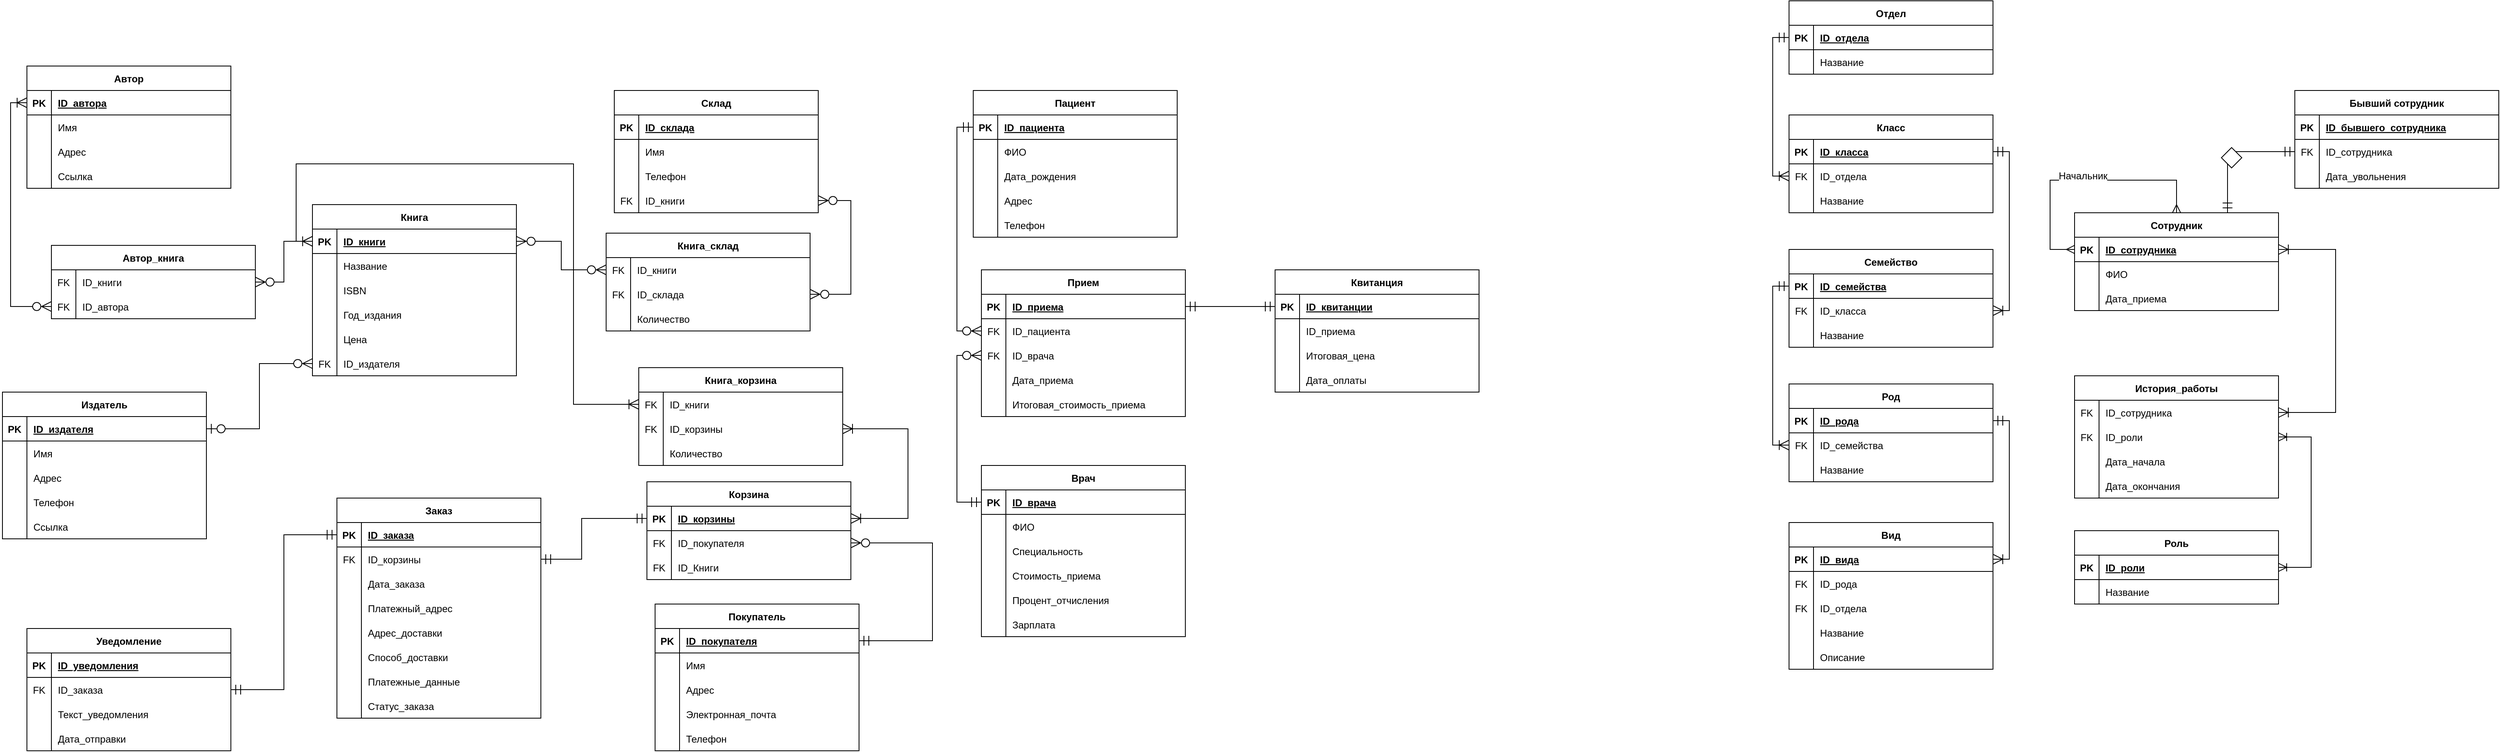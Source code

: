 <mxfile version="26.1.1">
  <diagram id="R2lEEEUBdFMjLlhIrx00" name="Page-1">
    <mxGraphModel dx="1500" dy="2104" grid="1" gridSize="10" guides="1" tooltips="1" connect="1" arrows="1" fold="1" page="1" pageScale="1" pageWidth="850" pageHeight="1100" math="0" shadow="0" extFonts="Permanent Marker^https://fonts.googleapis.com/css?family=Permanent+Marker">
      <root>
        <mxCell id="0" />
        <mxCell id="1" parent="0" />
        <mxCell id="C-vyLk0tnHw3VtMMgP7b-2" value="Автор" style="shape=table;startSize=30;container=1;collapsible=1;childLayout=tableLayout;fixedRows=1;rowLines=0;fontStyle=1;align=center;resizeLast=1;" parent="1" vertex="1">
          <mxGeometry x="40" y="10" width="250" height="150" as="geometry" />
        </mxCell>
        <mxCell id="C-vyLk0tnHw3VtMMgP7b-3" value="" style="shape=partialRectangle;collapsible=0;dropTarget=0;pointerEvents=0;fillColor=none;points=[[0,0.5],[1,0.5]];portConstraint=eastwest;top=0;left=0;right=0;bottom=1;" parent="C-vyLk0tnHw3VtMMgP7b-2" vertex="1">
          <mxGeometry y="30" width="250" height="30" as="geometry" />
        </mxCell>
        <mxCell id="C-vyLk0tnHw3VtMMgP7b-4" value="PK" style="shape=partialRectangle;overflow=hidden;connectable=0;fillColor=none;top=0;left=0;bottom=0;right=0;fontStyle=1;" parent="C-vyLk0tnHw3VtMMgP7b-3" vertex="1">
          <mxGeometry width="30" height="30" as="geometry">
            <mxRectangle width="30" height="30" as="alternateBounds" />
          </mxGeometry>
        </mxCell>
        <mxCell id="C-vyLk0tnHw3VtMMgP7b-5" value="ID_автора" style="shape=partialRectangle;overflow=hidden;connectable=0;fillColor=none;top=0;left=0;bottom=0;right=0;align=left;spacingLeft=6;fontStyle=5;" parent="C-vyLk0tnHw3VtMMgP7b-3" vertex="1">
          <mxGeometry x="30" width="220" height="30" as="geometry">
            <mxRectangle width="220" height="30" as="alternateBounds" />
          </mxGeometry>
        </mxCell>
        <mxCell id="C-vyLk0tnHw3VtMMgP7b-6" value="" style="shape=partialRectangle;collapsible=0;dropTarget=0;pointerEvents=0;fillColor=none;points=[[0,0.5],[1,0.5]];portConstraint=eastwest;top=0;left=0;right=0;bottom=0;" parent="C-vyLk0tnHw3VtMMgP7b-2" vertex="1">
          <mxGeometry y="60" width="250" height="30" as="geometry" />
        </mxCell>
        <mxCell id="C-vyLk0tnHw3VtMMgP7b-7" value="" style="shape=partialRectangle;overflow=hidden;connectable=0;fillColor=none;top=0;left=0;bottom=0;right=0;" parent="C-vyLk0tnHw3VtMMgP7b-6" vertex="1">
          <mxGeometry width="30" height="30" as="geometry">
            <mxRectangle width="30" height="30" as="alternateBounds" />
          </mxGeometry>
        </mxCell>
        <mxCell id="C-vyLk0tnHw3VtMMgP7b-8" value="Имя" style="shape=partialRectangle;overflow=hidden;connectable=0;fillColor=none;top=0;left=0;bottom=0;right=0;align=left;spacingLeft=6;" parent="C-vyLk0tnHw3VtMMgP7b-6" vertex="1">
          <mxGeometry x="30" width="220" height="30" as="geometry">
            <mxRectangle width="220" height="30" as="alternateBounds" />
          </mxGeometry>
        </mxCell>
        <mxCell id="C-vyLk0tnHw3VtMMgP7b-9" value="" style="shape=partialRectangle;collapsible=0;dropTarget=0;pointerEvents=0;fillColor=none;points=[[0,0.5],[1,0.5]];portConstraint=eastwest;top=0;left=0;right=0;bottom=0;" parent="C-vyLk0tnHw3VtMMgP7b-2" vertex="1">
          <mxGeometry y="90" width="250" height="30" as="geometry" />
        </mxCell>
        <mxCell id="C-vyLk0tnHw3VtMMgP7b-10" value="" style="shape=partialRectangle;overflow=hidden;connectable=0;fillColor=none;top=0;left=0;bottom=0;right=0;" parent="C-vyLk0tnHw3VtMMgP7b-9" vertex="1">
          <mxGeometry width="30" height="30" as="geometry">
            <mxRectangle width="30" height="30" as="alternateBounds" />
          </mxGeometry>
        </mxCell>
        <mxCell id="C-vyLk0tnHw3VtMMgP7b-11" value="Адрес" style="shape=partialRectangle;overflow=hidden;connectable=0;fillColor=none;top=0;left=0;bottom=0;right=0;align=left;spacingLeft=6;" parent="C-vyLk0tnHw3VtMMgP7b-9" vertex="1">
          <mxGeometry x="30" width="220" height="30" as="geometry">
            <mxRectangle width="220" height="30" as="alternateBounds" />
          </mxGeometry>
        </mxCell>
        <mxCell id="Zhwg4PoxIirAIb_GRM_l-40" style="shape=partialRectangle;collapsible=0;dropTarget=0;pointerEvents=0;fillColor=none;points=[[0,0.5],[1,0.5]];portConstraint=eastwest;top=0;left=0;right=0;bottom=0;" parent="C-vyLk0tnHw3VtMMgP7b-2" vertex="1">
          <mxGeometry y="120" width="250" height="30" as="geometry" />
        </mxCell>
        <mxCell id="Zhwg4PoxIirAIb_GRM_l-41" style="shape=partialRectangle;overflow=hidden;connectable=0;fillColor=none;top=0;left=0;bottom=0;right=0;" parent="Zhwg4PoxIirAIb_GRM_l-40" vertex="1">
          <mxGeometry width="30" height="30" as="geometry">
            <mxRectangle width="30" height="30" as="alternateBounds" />
          </mxGeometry>
        </mxCell>
        <mxCell id="Zhwg4PoxIirAIb_GRM_l-42" value="Ссылка" style="shape=partialRectangle;overflow=hidden;connectable=0;fillColor=none;top=0;left=0;bottom=0;right=0;align=left;spacingLeft=6;" parent="Zhwg4PoxIirAIb_GRM_l-40" vertex="1">
          <mxGeometry x="30" width="220" height="30" as="geometry">
            <mxRectangle width="220" height="30" as="alternateBounds" />
          </mxGeometry>
        </mxCell>
        <mxCell id="C-vyLk0tnHw3VtMMgP7b-13" value="Издатель" style="shape=table;startSize=30;container=1;collapsible=1;childLayout=tableLayout;fixedRows=1;rowLines=0;fontStyle=1;align=center;resizeLast=1;" parent="1" vertex="1">
          <mxGeometry x="10" y="410" width="250" height="180" as="geometry" />
        </mxCell>
        <mxCell id="C-vyLk0tnHw3VtMMgP7b-14" value="" style="shape=partialRectangle;collapsible=0;dropTarget=0;pointerEvents=0;fillColor=none;points=[[0,0.5],[1,0.5]];portConstraint=eastwest;top=0;left=0;right=0;bottom=1;" parent="C-vyLk0tnHw3VtMMgP7b-13" vertex="1">
          <mxGeometry y="30" width="250" height="30" as="geometry" />
        </mxCell>
        <mxCell id="C-vyLk0tnHw3VtMMgP7b-15" value="PK" style="shape=partialRectangle;overflow=hidden;connectable=0;fillColor=none;top=0;left=0;bottom=0;right=0;fontStyle=1;" parent="C-vyLk0tnHw3VtMMgP7b-14" vertex="1">
          <mxGeometry width="30" height="30" as="geometry">
            <mxRectangle width="30" height="30" as="alternateBounds" />
          </mxGeometry>
        </mxCell>
        <mxCell id="C-vyLk0tnHw3VtMMgP7b-16" value="ID_издателя" style="shape=partialRectangle;overflow=hidden;connectable=0;fillColor=none;top=0;left=0;bottom=0;right=0;align=left;spacingLeft=6;fontStyle=5;" parent="C-vyLk0tnHw3VtMMgP7b-14" vertex="1">
          <mxGeometry x="30" width="220" height="30" as="geometry">
            <mxRectangle width="220" height="30" as="alternateBounds" />
          </mxGeometry>
        </mxCell>
        <mxCell id="C-vyLk0tnHw3VtMMgP7b-17" value="" style="shape=partialRectangle;collapsible=0;dropTarget=0;pointerEvents=0;fillColor=none;points=[[0,0.5],[1,0.5]];portConstraint=eastwest;top=0;left=0;right=0;bottom=0;" parent="C-vyLk0tnHw3VtMMgP7b-13" vertex="1">
          <mxGeometry y="60" width="250" height="30" as="geometry" />
        </mxCell>
        <mxCell id="C-vyLk0tnHw3VtMMgP7b-18" value="" style="shape=partialRectangle;overflow=hidden;connectable=0;fillColor=none;top=0;left=0;bottom=0;right=0;" parent="C-vyLk0tnHw3VtMMgP7b-17" vertex="1">
          <mxGeometry width="30" height="30" as="geometry">
            <mxRectangle width="30" height="30" as="alternateBounds" />
          </mxGeometry>
        </mxCell>
        <mxCell id="C-vyLk0tnHw3VtMMgP7b-19" value="Имя" style="shape=partialRectangle;overflow=hidden;connectable=0;fillColor=none;top=0;left=0;bottom=0;right=0;align=left;spacingLeft=6;" parent="C-vyLk0tnHw3VtMMgP7b-17" vertex="1">
          <mxGeometry x="30" width="220" height="30" as="geometry">
            <mxRectangle width="220" height="30" as="alternateBounds" />
          </mxGeometry>
        </mxCell>
        <mxCell id="C-vyLk0tnHw3VtMMgP7b-20" value="" style="shape=partialRectangle;collapsible=0;dropTarget=0;pointerEvents=0;fillColor=none;points=[[0,0.5],[1,0.5]];portConstraint=eastwest;top=0;left=0;right=0;bottom=0;" parent="C-vyLk0tnHw3VtMMgP7b-13" vertex="1">
          <mxGeometry y="90" width="250" height="30" as="geometry" />
        </mxCell>
        <mxCell id="C-vyLk0tnHw3VtMMgP7b-21" value="" style="shape=partialRectangle;overflow=hidden;connectable=0;fillColor=none;top=0;left=0;bottom=0;right=0;" parent="C-vyLk0tnHw3VtMMgP7b-20" vertex="1">
          <mxGeometry width="30" height="30" as="geometry">
            <mxRectangle width="30" height="30" as="alternateBounds" />
          </mxGeometry>
        </mxCell>
        <mxCell id="C-vyLk0tnHw3VtMMgP7b-22" value="Адрес" style="shape=partialRectangle;overflow=hidden;connectable=0;fillColor=none;top=0;left=0;bottom=0;right=0;align=left;spacingLeft=6;" parent="C-vyLk0tnHw3VtMMgP7b-20" vertex="1">
          <mxGeometry x="30" width="220" height="30" as="geometry">
            <mxRectangle width="220" height="30" as="alternateBounds" />
          </mxGeometry>
        </mxCell>
        <mxCell id="Zhwg4PoxIirAIb_GRM_l-43" style="shape=partialRectangle;collapsible=0;dropTarget=0;pointerEvents=0;fillColor=none;points=[[0,0.5],[1,0.5]];portConstraint=eastwest;top=0;left=0;right=0;bottom=0;" parent="C-vyLk0tnHw3VtMMgP7b-13" vertex="1">
          <mxGeometry y="120" width="250" height="30" as="geometry" />
        </mxCell>
        <mxCell id="Zhwg4PoxIirAIb_GRM_l-44" style="shape=partialRectangle;overflow=hidden;connectable=0;fillColor=none;top=0;left=0;bottom=0;right=0;" parent="Zhwg4PoxIirAIb_GRM_l-43" vertex="1">
          <mxGeometry width="30" height="30" as="geometry">
            <mxRectangle width="30" height="30" as="alternateBounds" />
          </mxGeometry>
        </mxCell>
        <mxCell id="Zhwg4PoxIirAIb_GRM_l-45" value="Телефон" style="shape=partialRectangle;overflow=hidden;connectable=0;fillColor=none;top=0;left=0;bottom=0;right=0;align=left;spacingLeft=6;" parent="Zhwg4PoxIirAIb_GRM_l-43" vertex="1">
          <mxGeometry x="30" width="220" height="30" as="geometry">
            <mxRectangle width="220" height="30" as="alternateBounds" />
          </mxGeometry>
        </mxCell>
        <mxCell id="Zhwg4PoxIirAIb_GRM_l-46" style="shape=partialRectangle;collapsible=0;dropTarget=0;pointerEvents=0;fillColor=none;points=[[0,0.5],[1,0.5]];portConstraint=eastwest;top=0;left=0;right=0;bottom=0;" parent="C-vyLk0tnHw3VtMMgP7b-13" vertex="1">
          <mxGeometry y="150" width="250" height="30" as="geometry" />
        </mxCell>
        <mxCell id="Zhwg4PoxIirAIb_GRM_l-47" style="shape=partialRectangle;overflow=hidden;connectable=0;fillColor=none;top=0;left=0;bottom=0;right=0;" parent="Zhwg4PoxIirAIb_GRM_l-46" vertex="1">
          <mxGeometry width="30" height="30" as="geometry">
            <mxRectangle width="30" height="30" as="alternateBounds" />
          </mxGeometry>
        </mxCell>
        <mxCell id="Zhwg4PoxIirAIb_GRM_l-48" value="Ссылка" style="shape=partialRectangle;overflow=hidden;connectable=0;fillColor=none;top=0;left=0;bottom=0;right=0;align=left;spacingLeft=6;" parent="Zhwg4PoxIirAIb_GRM_l-46" vertex="1">
          <mxGeometry x="30" width="220" height="30" as="geometry">
            <mxRectangle width="220" height="30" as="alternateBounds" />
          </mxGeometry>
        </mxCell>
        <mxCell id="C-vyLk0tnHw3VtMMgP7b-23" value="Книга" style="shape=table;startSize=30;container=1;collapsible=1;childLayout=tableLayout;fixedRows=1;rowLines=0;fontStyle=1;align=center;resizeLast=1;" parent="1" vertex="1">
          <mxGeometry x="390" y="180" width="250" height="210" as="geometry" />
        </mxCell>
        <mxCell id="C-vyLk0tnHw3VtMMgP7b-24" value="" style="shape=partialRectangle;collapsible=0;dropTarget=0;pointerEvents=0;fillColor=none;points=[[0,0.5],[1,0.5]];portConstraint=eastwest;top=0;left=0;right=0;bottom=1;" parent="C-vyLk0tnHw3VtMMgP7b-23" vertex="1">
          <mxGeometry y="30" width="250" height="30" as="geometry" />
        </mxCell>
        <mxCell id="C-vyLk0tnHw3VtMMgP7b-25" value="PK" style="shape=partialRectangle;overflow=hidden;connectable=0;fillColor=none;top=0;left=0;bottom=0;right=0;fontStyle=1;" parent="C-vyLk0tnHw3VtMMgP7b-24" vertex="1">
          <mxGeometry width="30" height="30" as="geometry">
            <mxRectangle width="30" height="30" as="alternateBounds" />
          </mxGeometry>
        </mxCell>
        <mxCell id="C-vyLk0tnHw3VtMMgP7b-26" value="ID_книги" style="shape=partialRectangle;overflow=hidden;connectable=0;fillColor=none;top=0;left=0;bottom=0;right=0;align=left;spacingLeft=6;fontStyle=5;" parent="C-vyLk0tnHw3VtMMgP7b-24" vertex="1">
          <mxGeometry x="30" width="220" height="30" as="geometry">
            <mxRectangle width="220" height="30" as="alternateBounds" />
          </mxGeometry>
        </mxCell>
        <mxCell id="C-vyLk0tnHw3VtMMgP7b-27" value="" style="shape=partialRectangle;collapsible=0;dropTarget=0;pointerEvents=0;fillColor=none;points=[[0,0.5],[1,0.5]];portConstraint=eastwest;top=0;left=0;right=0;bottom=0;" parent="C-vyLk0tnHw3VtMMgP7b-23" vertex="1">
          <mxGeometry y="60" width="250" height="30" as="geometry" />
        </mxCell>
        <mxCell id="C-vyLk0tnHw3VtMMgP7b-28" value="" style="shape=partialRectangle;overflow=hidden;connectable=0;fillColor=none;top=0;left=0;bottom=0;right=0;" parent="C-vyLk0tnHw3VtMMgP7b-27" vertex="1">
          <mxGeometry width="30" height="30" as="geometry">
            <mxRectangle width="30" height="30" as="alternateBounds" />
          </mxGeometry>
        </mxCell>
        <mxCell id="C-vyLk0tnHw3VtMMgP7b-29" value="Название" style="shape=partialRectangle;overflow=hidden;connectable=0;fillColor=none;top=0;left=0;bottom=0;right=0;align=left;spacingLeft=6;" parent="C-vyLk0tnHw3VtMMgP7b-27" vertex="1">
          <mxGeometry x="30" width="220" height="30" as="geometry">
            <mxRectangle width="220" height="30" as="alternateBounds" />
          </mxGeometry>
        </mxCell>
        <mxCell id="Zhwg4PoxIirAIb_GRM_l-25" style="shape=partialRectangle;collapsible=0;dropTarget=0;pointerEvents=0;fillColor=none;points=[[0,0.5],[1,0.5]];portConstraint=eastwest;top=0;left=0;right=0;bottom=0;" parent="C-vyLk0tnHw3VtMMgP7b-23" vertex="1">
          <mxGeometry y="90" width="250" height="30" as="geometry" />
        </mxCell>
        <mxCell id="Zhwg4PoxIirAIb_GRM_l-26" style="shape=partialRectangle;overflow=hidden;connectable=0;fillColor=none;top=0;left=0;bottom=0;right=0;" parent="Zhwg4PoxIirAIb_GRM_l-25" vertex="1">
          <mxGeometry width="30" height="30" as="geometry">
            <mxRectangle width="30" height="30" as="alternateBounds" />
          </mxGeometry>
        </mxCell>
        <mxCell id="Zhwg4PoxIirAIb_GRM_l-27" value="ISBN" style="shape=partialRectangle;overflow=hidden;connectable=0;fillColor=none;top=0;left=0;bottom=0;right=0;align=left;spacingLeft=6;" parent="Zhwg4PoxIirAIb_GRM_l-25" vertex="1">
          <mxGeometry x="30" width="220" height="30" as="geometry">
            <mxRectangle width="220" height="30" as="alternateBounds" />
          </mxGeometry>
        </mxCell>
        <mxCell id="Zhwg4PoxIirAIb_GRM_l-28" style="shape=partialRectangle;collapsible=0;dropTarget=0;pointerEvents=0;fillColor=none;points=[[0,0.5],[1,0.5]];portConstraint=eastwest;top=0;left=0;right=0;bottom=0;" parent="C-vyLk0tnHw3VtMMgP7b-23" vertex="1">
          <mxGeometry y="120" width="250" height="30" as="geometry" />
        </mxCell>
        <mxCell id="Zhwg4PoxIirAIb_GRM_l-29" style="shape=partialRectangle;overflow=hidden;connectable=0;fillColor=none;top=0;left=0;bottom=0;right=0;" parent="Zhwg4PoxIirAIb_GRM_l-28" vertex="1">
          <mxGeometry width="30" height="30" as="geometry">
            <mxRectangle width="30" height="30" as="alternateBounds" />
          </mxGeometry>
        </mxCell>
        <mxCell id="Zhwg4PoxIirAIb_GRM_l-30" value="Год_издания" style="shape=partialRectangle;overflow=hidden;connectable=0;fillColor=none;top=0;left=0;bottom=0;right=0;align=left;spacingLeft=6;" parent="Zhwg4PoxIirAIb_GRM_l-28" vertex="1">
          <mxGeometry x="30" width="220" height="30" as="geometry">
            <mxRectangle width="220" height="30" as="alternateBounds" />
          </mxGeometry>
        </mxCell>
        <mxCell id="Zhwg4PoxIirAIb_GRM_l-31" style="shape=partialRectangle;collapsible=0;dropTarget=0;pointerEvents=0;fillColor=none;points=[[0,0.5],[1,0.5]];portConstraint=eastwest;top=0;left=0;right=0;bottom=0;" parent="C-vyLk0tnHw3VtMMgP7b-23" vertex="1">
          <mxGeometry y="150" width="250" height="30" as="geometry" />
        </mxCell>
        <mxCell id="Zhwg4PoxIirAIb_GRM_l-32" style="shape=partialRectangle;overflow=hidden;connectable=0;fillColor=none;top=0;left=0;bottom=0;right=0;" parent="Zhwg4PoxIirAIb_GRM_l-31" vertex="1">
          <mxGeometry width="30" height="30" as="geometry">
            <mxRectangle width="30" height="30" as="alternateBounds" />
          </mxGeometry>
        </mxCell>
        <mxCell id="Zhwg4PoxIirAIb_GRM_l-33" value="Цена" style="shape=partialRectangle;overflow=hidden;connectable=0;fillColor=none;top=0;left=0;bottom=0;right=0;align=left;spacingLeft=6;" parent="Zhwg4PoxIirAIb_GRM_l-31" vertex="1">
          <mxGeometry x="30" width="220" height="30" as="geometry">
            <mxRectangle width="220" height="30" as="alternateBounds" />
          </mxGeometry>
        </mxCell>
        <mxCell id="Zhwg4PoxIirAIb_GRM_l-37" style="shape=partialRectangle;collapsible=0;dropTarget=0;pointerEvents=0;fillColor=none;points=[[0,0.5],[1,0.5]];portConstraint=eastwest;top=0;left=0;right=0;bottom=0;" parent="C-vyLk0tnHw3VtMMgP7b-23" vertex="1">
          <mxGeometry y="180" width="250" height="30" as="geometry" />
        </mxCell>
        <mxCell id="Zhwg4PoxIirAIb_GRM_l-38" value="FK" style="shape=partialRectangle;overflow=hidden;connectable=0;fillColor=none;top=0;left=0;bottom=0;right=0;" parent="Zhwg4PoxIirAIb_GRM_l-37" vertex="1">
          <mxGeometry width="30" height="30" as="geometry">
            <mxRectangle width="30" height="30" as="alternateBounds" />
          </mxGeometry>
        </mxCell>
        <mxCell id="Zhwg4PoxIirAIb_GRM_l-39" value="ID_издателя" style="shape=partialRectangle;overflow=hidden;connectable=0;fillColor=none;top=0;left=0;bottom=0;right=0;align=left;spacingLeft=6;" parent="Zhwg4PoxIirAIb_GRM_l-37" vertex="1">
          <mxGeometry x="30" width="220" height="30" as="geometry">
            <mxRectangle width="220" height="30" as="alternateBounds" />
          </mxGeometry>
        </mxCell>
        <mxCell id="Zhwg4PoxIirAIb_GRM_l-49" value="Склад" style="shape=table;startSize=30;container=1;collapsible=1;childLayout=tableLayout;fixedRows=1;rowLines=0;fontStyle=1;align=center;resizeLast=1;" parent="1" vertex="1">
          <mxGeometry x="760" y="40" width="250" height="150" as="geometry" />
        </mxCell>
        <mxCell id="Zhwg4PoxIirAIb_GRM_l-50" value="" style="shape=partialRectangle;collapsible=0;dropTarget=0;pointerEvents=0;fillColor=none;points=[[0,0.5],[1,0.5]];portConstraint=eastwest;top=0;left=0;right=0;bottom=1;" parent="Zhwg4PoxIirAIb_GRM_l-49" vertex="1">
          <mxGeometry y="30" width="250" height="30" as="geometry" />
        </mxCell>
        <mxCell id="Zhwg4PoxIirAIb_GRM_l-51" value="PK" style="shape=partialRectangle;overflow=hidden;connectable=0;fillColor=none;top=0;left=0;bottom=0;right=0;fontStyle=1;" parent="Zhwg4PoxIirAIb_GRM_l-50" vertex="1">
          <mxGeometry width="30" height="30" as="geometry">
            <mxRectangle width="30" height="30" as="alternateBounds" />
          </mxGeometry>
        </mxCell>
        <mxCell id="Zhwg4PoxIirAIb_GRM_l-52" value="ID_склада" style="shape=partialRectangle;overflow=hidden;connectable=0;fillColor=none;top=0;left=0;bottom=0;right=0;align=left;spacingLeft=6;fontStyle=5;" parent="Zhwg4PoxIirAIb_GRM_l-50" vertex="1">
          <mxGeometry x="30" width="220" height="30" as="geometry">
            <mxRectangle width="220" height="30" as="alternateBounds" />
          </mxGeometry>
        </mxCell>
        <mxCell id="Zhwg4PoxIirAIb_GRM_l-53" value="" style="shape=partialRectangle;collapsible=0;dropTarget=0;pointerEvents=0;fillColor=none;points=[[0,0.5],[1,0.5]];portConstraint=eastwest;top=0;left=0;right=0;bottom=0;" parent="Zhwg4PoxIirAIb_GRM_l-49" vertex="1">
          <mxGeometry y="60" width="250" height="30" as="geometry" />
        </mxCell>
        <mxCell id="Zhwg4PoxIirAIb_GRM_l-54" value="" style="shape=partialRectangle;overflow=hidden;connectable=0;fillColor=none;top=0;left=0;bottom=0;right=0;" parent="Zhwg4PoxIirAIb_GRM_l-53" vertex="1">
          <mxGeometry width="30" height="30" as="geometry">
            <mxRectangle width="30" height="30" as="alternateBounds" />
          </mxGeometry>
        </mxCell>
        <mxCell id="Zhwg4PoxIirAIb_GRM_l-55" value="Имя" style="shape=partialRectangle;overflow=hidden;connectable=0;fillColor=none;top=0;left=0;bottom=0;right=0;align=left;spacingLeft=6;" parent="Zhwg4PoxIirAIb_GRM_l-53" vertex="1">
          <mxGeometry x="30" width="220" height="30" as="geometry">
            <mxRectangle width="220" height="30" as="alternateBounds" />
          </mxGeometry>
        </mxCell>
        <mxCell id="Zhwg4PoxIirAIb_GRM_l-56" value="" style="shape=partialRectangle;collapsible=0;dropTarget=0;pointerEvents=0;fillColor=none;points=[[0,0.5],[1,0.5]];portConstraint=eastwest;top=0;left=0;right=0;bottom=0;" parent="Zhwg4PoxIirAIb_GRM_l-49" vertex="1">
          <mxGeometry y="90" width="250" height="30" as="geometry" />
        </mxCell>
        <mxCell id="Zhwg4PoxIirAIb_GRM_l-57" value="" style="shape=partialRectangle;overflow=hidden;connectable=0;fillColor=none;top=0;left=0;bottom=0;right=0;" parent="Zhwg4PoxIirAIb_GRM_l-56" vertex="1">
          <mxGeometry width="30" height="30" as="geometry">
            <mxRectangle width="30" height="30" as="alternateBounds" />
          </mxGeometry>
        </mxCell>
        <mxCell id="Zhwg4PoxIirAIb_GRM_l-58" value="Телефон" style="shape=partialRectangle;overflow=hidden;connectable=0;fillColor=none;top=0;left=0;bottom=0;right=0;align=left;spacingLeft=6;" parent="Zhwg4PoxIirAIb_GRM_l-56" vertex="1">
          <mxGeometry x="30" width="220" height="30" as="geometry">
            <mxRectangle width="220" height="30" as="alternateBounds" />
          </mxGeometry>
        </mxCell>
        <mxCell id="hs30i5kKsnxqnHquQ1AE-4" style="shape=partialRectangle;collapsible=0;dropTarget=0;pointerEvents=0;fillColor=none;points=[[0,0.5],[1,0.5]];portConstraint=eastwest;top=0;left=0;right=0;bottom=0;" parent="Zhwg4PoxIirAIb_GRM_l-49" vertex="1">
          <mxGeometry y="120" width="250" height="30" as="geometry" />
        </mxCell>
        <mxCell id="hs30i5kKsnxqnHquQ1AE-5" value="FK" style="shape=partialRectangle;overflow=hidden;connectable=0;fillColor=none;top=0;left=0;bottom=0;right=0;" parent="hs30i5kKsnxqnHquQ1AE-4" vertex="1">
          <mxGeometry width="30" height="30" as="geometry">
            <mxRectangle width="30" height="30" as="alternateBounds" />
          </mxGeometry>
        </mxCell>
        <mxCell id="hs30i5kKsnxqnHquQ1AE-6" value="ID_книги" style="shape=partialRectangle;overflow=hidden;connectable=0;fillColor=none;top=0;left=0;bottom=0;right=0;align=left;spacingLeft=6;" parent="hs30i5kKsnxqnHquQ1AE-4" vertex="1">
          <mxGeometry x="30" width="220" height="30" as="geometry">
            <mxRectangle width="220" height="30" as="alternateBounds" />
          </mxGeometry>
        </mxCell>
        <mxCell id="Zhwg4PoxIirAIb_GRM_l-78" value="Книга_склад" style="shape=table;startSize=30;container=1;collapsible=1;childLayout=tableLayout;fixedRows=1;rowLines=0;fontStyle=1;align=center;resizeLast=1;" parent="1" vertex="1">
          <mxGeometry x="750" y="215" width="250" height="120" as="geometry" />
        </mxCell>
        <mxCell id="Zhwg4PoxIirAIb_GRM_l-82" value="" style="shape=partialRectangle;collapsible=0;dropTarget=0;pointerEvents=0;fillColor=none;points=[[0,0.5],[1,0.5]];portConstraint=eastwest;top=0;left=0;right=0;bottom=0;" parent="Zhwg4PoxIirAIb_GRM_l-78" vertex="1">
          <mxGeometry y="30" width="250" height="30" as="geometry" />
        </mxCell>
        <mxCell id="Zhwg4PoxIirAIb_GRM_l-83" value="FK" style="shape=partialRectangle;overflow=hidden;connectable=0;fillColor=none;top=0;left=0;bottom=0;right=0;" parent="Zhwg4PoxIirAIb_GRM_l-82" vertex="1">
          <mxGeometry width="30" height="30" as="geometry">
            <mxRectangle width="30" height="30" as="alternateBounds" />
          </mxGeometry>
        </mxCell>
        <mxCell id="Zhwg4PoxIirAIb_GRM_l-84" value="ID_книги" style="shape=partialRectangle;overflow=hidden;connectable=0;fillColor=none;top=0;left=0;bottom=0;right=0;align=left;spacingLeft=6;" parent="Zhwg4PoxIirAIb_GRM_l-82" vertex="1">
          <mxGeometry x="30" width="220" height="30" as="geometry">
            <mxRectangle width="220" height="30" as="alternateBounds" />
          </mxGeometry>
        </mxCell>
        <mxCell id="Zhwg4PoxIirAIb_GRM_l-85" value="" style="shape=partialRectangle;collapsible=0;dropTarget=0;pointerEvents=0;fillColor=none;points=[[0,0.5],[1,0.5]];portConstraint=eastwest;top=0;left=0;right=0;bottom=0;" parent="Zhwg4PoxIirAIb_GRM_l-78" vertex="1">
          <mxGeometry y="60" width="250" height="30" as="geometry" />
        </mxCell>
        <mxCell id="Zhwg4PoxIirAIb_GRM_l-86" value="FK" style="shape=partialRectangle;overflow=hidden;connectable=0;fillColor=none;top=0;left=0;bottom=0;right=0;" parent="Zhwg4PoxIirAIb_GRM_l-85" vertex="1">
          <mxGeometry width="30" height="30" as="geometry">
            <mxRectangle width="30" height="30" as="alternateBounds" />
          </mxGeometry>
        </mxCell>
        <mxCell id="Zhwg4PoxIirAIb_GRM_l-87" value="ID_склада" style="shape=partialRectangle;overflow=hidden;connectable=0;fillColor=none;top=0;left=0;bottom=0;right=0;align=left;spacingLeft=6;" parent="Zhwg4PoxIirAIb_GRM_l-85" vertex="1">
          <mxGeometry x="30" width="220" height="30" as="geometry">
            <mxRectangle width="220" height="30" as="alternateBounds" />
          </mxGeometry>
        </mxCell>
        <mxCell id="Zhwg4PoxIirAIb_GRM_l-88" style="shape=partialRectangle;collapsible=0;dropTarget=0;pointerEvents=0;fillColor=none;points=[[0,0.5],[1,0.5]];portConstraint=eastwest;top=0;left=0;right=0;bottom=0;" parent="Zhwg4PoxIirAIb_GRM_l-78" vertex="1">
          <mxGeometry y="90" width="250" height="30" as="geometry" />
        </mxCell>
        <mxCell id="Zhwg4PoxIirAIb_GRM_l-89" style="shape=partialRectangle;overflow=hidden;connectable=0;fillColor=none;top=0;left=0;bottom=0;right=0;" parent="Zhwg4PoxIirAIb_GRM_l-88" vertex="1">
          <mxGeometry width="30" height="30" as="geometry">
            <mxRectangle width="30" height="30" as="alternateBounds" />
          </mxGeometry>
        </mxCell>
        <mxCell id="Zhwg4PoxIirAIb_GRM_l-90" value="Количество" style="shape=partialRectangle;overflow=hidden;connectable=0;fillColor=none;top=0;left=0;bottom=0;right=0;align=left;spacingLeft=6;" parent="Zhwg4PoxIirAIb_GRM_l-88" vertex="1">
          <mxGeometry x="30" width="220" height="30" as="geometry">
            <mxRectangle width="220" height="30" as="alternateBounds" />
          </mxGeometry>
        </mxCell>
        <mxCell id="Zhwg4PoxIirAIb_GRM_l-104" value="Покупатель" style="shape=table;startSize=30;container=1;collapsible=1;childLayout=tableLayout;fixedRows=1;rowLines=0;fontStyle=1;align=center;resizeLast=1;" parent="1" vertex="1">
          <mxGeometry x="810" y="670" width="250" height="180" as="geometry" />
        </mxCell>
        <mxCell id="Zhwg4PoxIirAIb_GRM_l-105" value="" style="shape=partialRectangle;collapsible=0;dropTarget=0;pointerEvents=0;fillColor=none;points=[[0,0.5],[1,0.5]];portConstraint=eastwest;top=0;left=0;right=0;bottom=1;" parent="Zhwg4PoxIirAIb_GRM_l-104" vertex="1">
          <mxGeometry y="30" width="250" height="30" as="geometry" />
        </mxCell>
        <mxCell id="Zhwg4PoxIirAIb_GRM_l-106" value="PK" style="shape=partialRectangle;overflow=hidden;connectable=0;fillColor=none;top=0;left=0;bottom=0;right=0;fontStyle=1;" parent="Zhwg4PoxIirAIb_GRM_l-105" vertex="1">
          <mxGeometry width="30" height="30" as="geometry">
            <mxRectangle width="30" height="30" as="alternateBounds" />
          </mxGeometry>
        </mxCell>
        <mxCell id="Zhwg4PoxIirAIb_GRM_l-107" value="ID_покупателя" style="shape=partialRectangle;overflow=hidden;connectable=0;fillColor=none;top=0;left=0;bottom=0;right=0;align=left;spacingLeft=6;fontStyle=5;" parent="Zhwg4PoxIirAIb_GRM_l-105" vertex="1">
          <mxGeometry x="30" width="220" height="30" as="geometry">
            <mxRectangle width="220" height="30" as="alternateBounds" />
          </mxGeometry>
        </mxCell>
        <mxCell id="Zhwg4PoxIirAIb_GRM_l-108" value="" style="shape=partialRectangle;collapsible=0;dropTarget=0;pointerEvents=0;fillColor=none;points=[[0,0.5],[1,0.5]];portConstraint=eastwest;top=0;left=0;right=0;bottom=0;" parent="Zhwg4PoxIirAIb_GRM_l-104" vertex="1">
          <mxGeometry y="60" width="250" height="30" as="geometry" />
        </mxCell>
        <mxCell id="Zhwg4PoxIirAIb_GRM_l-109" value="" style="shape=partialRectangle;overflow=hidden;connectable=0;fillColor=none;top=0;left=0;bottom=0;right=0;" parent="Zhwg4PoxIirAIb_GRM_l-108" vertex="1">
          <mxGeometry width="30" height="30" as="geometry">
            <mxRectangle width="30" height="30" as="alternateBounds" />
          </mxGeometry>
        </mxCell>
        <mxCell id="Zhwg4PoxIirAIb_GRM_l-110" value="Имя" style="shape=partialRectangle;overflow=hidden;connectable=0;fillColor=none;top=0;left=0;bottom=0;right=0;align=left;spacingLeft=6;" parent="Zhwg4PoxIirAIb_GRM_l-108" vertex="1">
          <mxGeometry x="30" width="220" height="30" as="geometry">
            <mxRectangle width="220" height="30" as="alternateBounds" />
          </mxGeometry>
        </mxCell>
        <mxCell id="Zhwg4PoxIirAIb_GRM_l-111" value="" style="shape=partialRectangle;collapsible=0;dropTarget=0;pointerEvents=0;fillColor=none;points=[[0,0.5],[1,0.5]];portConstraint=eastwest;top=0;left=0;right=0;bottom=0;" parent="Zhwg4PoxIirAIb_GRM_l-104" vertex="1">
          <mxGeometry y="90" width="250" height="30" as="geometry" />
        </mxCell>
        <mxCell id="Zhwg4PoxIirAIb_GRM_l-112" value="" style="shape=partialRectangle;overflow=hidden;connectable=0;fillColor=none;top=0;left=0;bottom=0;right=0;" parent="Zhwg4PoxIirAIb_GRM_l-111" vertex="1">
          <mxGeometry width="30" height="30" as="geometry">
            <mxRectangle width="30" height="30" as="alternateBounds" />
          </mxGeometry>
        </mxCell>
        <mxCell id="Zhwg4PoxIirAIb_GRM_l-113" value="Адрес" style="shape=partialRectangle;overflow=hidden;connectable=0;fillColor=none;top=0;left=0;bottom=0;right=0;align=left;spacingLeft=6;" parent="Zhwg4PoxIirAIb_GRM_l-111" vertex="1">
          <mxGeometry x="30" width="220" height="30" as="geometry">
            <mxRectangle width="220" height="30" as="alternateBounds" />
          </mxGeometry>
        </mxCell>
        <mxCell id="Zhwg4PoxIirAIb_GRM_l-114" style="shape=partialRectangle;collapsible=0;dropTarget=0;pointerEvents=0;fillColor=none;points=[[0,0.5],[1,0.5]];portConstraint=eastwest;top=0;left=0;right=0;bottom=0;" parent="Zhwg4PoxIirAIb_GRM_l-104" vertex="1">
          <mxGeometry y="120" width="250" height="30" as="geometry" />
        </mxCell>
        <mxCell id="Zhwg4PoxIirAIb_GRM_l-115" style="shape=partialRectangle;overflow=hidden;connectable=0;fillColor=none;top=0;left=0;bottom=0;right=0;" parent="Zhwg4PoxIirAIb_GRM_l-114" vertex="1">
          <mxGeometry width="30" height="30" as="geometry">
            <mxRectangle width="30" height="30" as="alternateBounds" />
          </mxGeometry>
        </mxCell>
        <mxCell id="Zhwg4PoxIirAIb_GRM_l-116" value="Электронная_почта" style="shape=partialRectangle;overflow=hidden;connectable=0;fillColor=none;top=0;left=0;bottom=0;right=0;align=left;spacingLeft=6;" parent="Zhwg4PoxIirAIb_GRM_l-114" vertex="1">
          <mxGeometry x="30" width="220" height="30" as="geometry">
            <mxRectangle width="220" height="30" as="alternateBounds" />
          </mxGeometry>
        </mxCell>
        <mxCell id="Zhwg4PoxIirAIb_GRM_l-117" style="shape=partialRectangle;collapsible=0;dropTarget=0;pointerEvents=0;fillColor=none;points=[[0,0.5],[1,0.5]];portConstraint=eastwest;top=0;left=0;right=0;bottom=0;" parent="Zhwg4PoxIirAIb_GRM_l-104" vertex="1">
          <mxGeometry y="150" width="250" height="30" as="geometry" />
        </mxCell>
        <mxCell id="Zhwg4PoxIirAIb_GRM_l-118" style="shape=partialRectangle;overflow=hidden;connectable=0;fillColor=none;top=0;left=0;bottom=0;right=0;" parent="Zhwg4PoxIirAIb_GRM_l-117" vertex="1">
          <mxGeometry width="30" height="30" as="geometry">
            <mxRectangle width="30" height="30" as="alternateBounds" />
          </mxGeometry>
        </mxCell>
        <mxCell id="Zhwg4PoxIirAIb_GRM_l-119" value="Телефон" style="shape=partialRectangle;overflow=hidden;connectable=0;fillColor=none;top=0;left=0;bottom=0;right=0;align=left;spacingLeft=6;" parent="Zhwg4PoxIirAIb_GRM_l-117" vertex="1">
          <mxGeometry x="30" width="220" height="30" as="geometry">
            <mxRectangle width="220" height="30" as="alternateBounds" />
          </mxGeometry>
        </mxCell>
        <mxCell id="Zhwg4PoxIirAIb_GRM_l-120" value="Корзина" style="shape=table;startSize=30;container=1;collapsible=1;childLayout=tableLayout;fixedRows=1;rowLines=0;fontStyle=1;align=center;resizeLast=1;" parent="1" vertex="1">
          <mxGeometry x="800" y="520" width="250" height="120" as="geometry" />
        </mxCell>
        <mxCell id="Zhwg4PoxIirAIb_GRM_l-121" value="" style="shape=partialRectangle;collapsible=0;dropTarget=0;pointerEvents=0;fillColor=none;points=[[0,0.5],[1,0.5]];portConstraint=eastwest;top=0;left=0;right=0;bottom=1;" parent="Zhwg4PoxIirAIb_GRM_l-120" vertex="1">
          <mxGeometry y="30" width="250" height="30" as="geometry" />
        </mxCell>
        <mxCell id="Zhwg4PoxIirAIb_GRM_l-122" value="PK" style="shape=partialRectangle;overflow=hidden;connectable=0;fillColor=none;top=0;left=0;bottom=0;right=0;fontStyle=1;" parent="Zhwg4PoxIirAIb_GRM_l-121" vertex="1">
          <mxGeometry width="30" height="30" as="geometry">
            <mxRectangle width="30" height="30" as="alternateBounds" />
          </mxGeometry>
        </mxCell>
        <mxCell id="Zhwg4PoxIirAIb_GRM_l-123" value="ID_корзины" style="shape=partialRectangle;overflow=hidden;connectable=0;fillColor=none;top=0;left=0;bottom=0;right=0;align=left;spacingLeft=6;fontStyle=5;" parent="Zhwg4PoxIirAIb_GRM_l-121" vertex="1">
          <mxGeometry x="30" width="220" height="30" as="geometry">
            <mxRectangle width="220" height="30" as="alternateBounds" />
          </mxGeometry>
        </mxCell>
        <mxCell id="Zhwg4PoxIirAIb_GRM_l-124" value="" style="shape=partialRectangle;collapsible=0;dropTarget=0;pointerEvents=0;fillColor=none;points=[[0,0.5],[1,0.5]];portConstraint=eastwest;top=0;left=0;right=0;bottom=0;" parent="Zhwg4PoxIirAIb_GRM_l-120" vertex="1">
          <mxGeometry y="60" width="250" height="30" as="geometry" />
        </mxCell>
        <mxCell id="Zhwg4PoxIirAIb_GRM_l-125" value="FK" style="shape=partialRectangle;overflow=hidden;connectable=0;fillColor=none;top=0;left=0;bottom=0;right=0;" parent="Zhwg4PoxIirAIb_GRM_l-124" vertex="1">
          <mxGeometry width="30" height="30" as="geometry">
            <mxRectangle width="30" height="30" as="alternateBounds" />
          </mxGeometry>
        </mxCell>
        <mxCell id="Zhwg4PoxIirAIb_GRM_l-126" value="ID_покупателя" style="shape=partialRectangle;overflow=hidden;connectable=0;fillColor=none;top=0;left=0;bottom=0;right=0;align=left;spacingLeft=6;" parent="Zhwg4PoxIirAIb_GRM_l-124" vertex="1">
          <mxGeometry x="30" width="220" height="30" as="geometry">
            <mxRectangle width="220" height="30" as="alternateBounds" />
          </mxGeometry>
        </mxCell>
        <mxCell id="hs30i5kKsnxqnHquQ1AE-7" style="shape=partialRectangle;collapsible=0;dropTarget=0;pointerEvents=0;fillColor=none;points=[[0,0.5],[1,0.5]];portConstraint=eastwest;top=0;left=0;right=0;bottom=0;" parent="Zhwg4PoxIirAIb_GRM_l-120" vertex="1">
          <mxGeometry y="90" width="250" height="30" as="geometry" />
        </mxCell>
        <mxCell id="hs30i5kKsnxqnHquQ1AE-8" value="FK" style="shape=partialRectangle;overflow=hidden;connectable=0;fillColor=none;top=0;left=0;bottom=0;right=0;" parent="hs30i5kKsnxqnHquQ1AE-7" vertex="1">
          <mxGeometry width="30" height="30" as="geometry">
            <mxRectangle width="30" height="30" as="alternateBounds" />
          </mxGeometry>
        </mxCell>
        <mxCell id="hs30i5kKsnxqnHquQ1AE-9" value="ID_Книги" style="shape=partialRectangle;overflow=hidden;connectable=0;fillColor=none;top=0;left=0;bottom=0;right=0;align=left;spacingLeft=6;" parent="hs30i5kKsnxqnHquQ1AE-7" vertex="1">
          <mxGeometry x="30" width="220" height="30" as="geometry">
            <mxRectangle width="220" height="30" as="alternateBounds" />
          </mxGeometry>
        </mxCell>
        <mxCell id="Zhwg4PoxIirAIb_GRM_l-136" value="Книга_корзина" style="shape=table;startSize=30;container=1;collapsible=1;childLayout=tableLayout;fixedRows=1;rowLines=0;fontStyle=1;align=center;resizeLast=1;" parent="1" vertex="1">
          <mxGeometry x="790" y="380" width="250" height="120" as="geometry" />
        </mxCell>
        <mxCell id="Zhwg4PoxIirAIb_GRM_l-137" value="" style="shape=partialRectangle;collapsible=0;dropTarget=0;pointerEvents=0;fillColor=none;points=[[0,0.5],[1,0.5]];portConstraint=eastwest;top=0;left=0;right=0;bottom=0;" parent="Zhwg4PoxIirAIb_GRM_l-136" vertex="1">
          <mxGeometry y="30" width="250" height="30" as="geometry" />
        </mxCell>
        <mxCell id="Zhwg4PoxIirAIb_GRM_l-138" value="FK" style="shape=partialRectangle;overflow=hidden;connectable=0;fillColor=none;top=0;left=0;bottom=0;right=0;" parent="Zhwg4PoxIirAIb_GRM_l-137" vertex="1">
          <mxGeometry width="30" height="30" as="geometry">
            <mxRectangle width="30" height="30" as="alternateBounds" />
          </mxGeometry>
        </mxCell>
        <mxCell id="Zhwg4PoxIirAIb_GRM_l-139" value="ID_книги" style="shape=partialRectangle;overflow=hidden;connectable=0;fillColor=none;top=0;left=0;bottom=0;right=0;align=left;spacingLeft=6;" parent="Zhwg4PoxIirAIb_GRM_l-137" vertex="1">
          <mxGeometry x="30" width="220" height="30" as="geometry">
            <mxRectangle width="220" height="30" as="alternateBounds" />
          </mxGeometry>
        </mxCell>
        <mxCell id="Zhwg4PoxIirAIb_GRM_l-140" value="" style="shape=partialRectangle;collapsible=0;dropTarget=0;pointerEvents=0;fillColor=none;points=[[0,0.5],[1,0.5]];portConstraint=eastwest;top=0;left=0;right=0;bottom=0;" parent="Zhwg4PoxIirAIb_GRM_l-136" vertex="1">
          <mxGeometry y="60" width="250" height="30" as="geometry" />
        </mxCell>
        <mxCell id="Zhwg4PoxIirAIb_GRM_l-141" value="FK" style="shape=partialRectangle;overflow=hidden;connectable=0;fillColor=none;top=0;left=0;bottom=0;right=0;" parent="Zhwg4PoxIirAIb_GRM_l-140" vertex="1">
          <mxGeometry width="30" height="30" as="geometry">
            <mxRectangle width="30" height="30" as="alternateBounds" />
          </mxGeometry>
        </mxCell>
        <mxCell id="Zhwg4PoxIirAIb_GRM_l-142" value="ID_корзины" style="shape=partialRectangle;overflow=hidden;connectable=0;fillColor=none;top=0;left=0;bottom=0;right=0;align=left;spacingLeft=6;" parent="Zhwg4PoxIirAIb_GRM_l-140" vertex="1">
          <mxGeometry x="30" width="220" height="30" as="geometry">
            <mxRectangle width="220" height="30" as="alternateBounds" />
          </mxGeometry>
        </mxCell>
        <mxCell id="Zhwg4PoxIirAIb_GRM_l-143" style="shape=partialRectangle;collapsible=0;dropTarget=0;pointerEvents=0;fillColor=none;points=[[0,0.5],[1,0.5]];portConstraint=eastwest;top=0;left=0;right=0;bottom=0;" parent="Zhwg4PoxIirAIb_GRM_l-136" vertex="1">
          <mxGeometry y="90" width="250" height="30" as="geometry" />
        </mxCell>
        <mxCell id="Zhwg4PoxIirAIb_GRM_l-144" style="shape=partialRectangle;overflow=hidden;connectable=0;fillColor=none;top=0;left=0;bottom=0;right=0;" parent="Zhwg4PoxIirAIb_GRM_l-143" vertex="1">
          <mxGeometry width="30" height="30" as="geometry">
            <mxRectangle width="30" height="30" as="alternateBounds" />
          </mxGeometry>
        </mxCell>
        <mxCell id="Zhwg4PoxIirAIb_GRM_l-145" value="Количество" style="shape=partialRectangle;overflow=hidden;connectable=0;fillColor=none;top=0;left=0;bottom=0;right=0;align=left;spacingLeft=6;" parent="Zhwg4PoxIirAIb_GRM_l-143" vertex="1">
          <mxGeometry x="30" width="220" height="30" as="geometry">
            <mxRectangle width="220" height="30" as="alternateBounds" />
          </mxGeometry>
        </mxCell>
        <mxCell id="Zhwg4PoxIirAIb_GRM_l-146" value="Заказ" style="shape=table;startSize=30;container=1;collapsible=1;childLayout=tableLayout;fixedRows=1;rowLines=0;fontStyle=1;align=center;resizeLast=1;" parent="1" vertex="1">
          <mxGeometry x="420" y="540" width="250" height="270" as="geometry" />
        </mxCell>
        <mxCell id="Zhwg4PoxIirAIb_GRM_l-147" value="" style="shape=partialRectangle;collapsible=0;dropTarget=0;pointerEvents=0;fillColor=none;points=[[0,0.5],[1,0.5]];portConstraint=eastwest;top=0;left=0;right=0;bottom=1;" parent="Zhwg4PoxIirAIb_GRM_l-146" vertex="1">
          <mxGeometry y="30" width="250" height="30" as="geometry" />
        </mxCell>
        <mxCell id="Zhwg4PoxIirAIb_GRM_l-148" value="PK" style="shape=partialRectangle;overflow=hidden;connectable=0;fillColor=none;top=0;left=0;bottom=0;right=0;fontStyle=1;" parent="Zhwg4PoxIirAIb_GRM_l-147" vertex="1">
          <mxGeometry width="30" height="30" as="geometry">
            <mxRectangle width="30" height="30" as="alternateBounds" />
          </mxGeometry>
        </mxCell>
        <mxCell id="Zhwg4PoxIirAIb_GRM_l-149" value="ID_заказа" style="shape=partialRectangle;overflow=hidden;connectable=0;fillColor=none;top=0;left=0;bottom=0;right=0;align=left;spacingLeft=6;fontStyle=5;" parent="Zhwg4PoxIirAIb_GRM_l-147" vertex="1">
          <mxGeometry x="30" width="220" height="30" as="geometry">
            <mxRectangle width="220" height="30" as="alternateBounds" />
          </mxGeometry>
        </mxCell>
        <mxCell id="hs30i5kKsnxqnHquQ1AE-31" style="shape=partialRectangle;collapsible=0;dropTarget=0;pointerEvents=0;fillColor=none;points=[[0,0.5],[1,0.5]];portConstraint=eastwest;top=0;left=0;right=0;bottom=0;" parent="Zhwg4PoxIirAIb_GRM_l-146" vertex="1">
          <mxGeometry y="60" width="250" height="30" as="geometry" />
        </mxCell>
        <mxCell id="hs30i5kKsnxqnHquQ1AE-32" value="FK" style="shape=partialRectangle;overflow=hidden;connectable=0;fillColor=none;top=0;left=0;bottom=0;right=0;" parent="hs30i5kKsnxqnHquQ1AE-31" vertex="1">
          <mxGeometry width="30" height="30" as="geometry">
            <mxRectangle width="30" height="30" as="alternateBounds" />
          </mxGeometry>
        </mxCell>
        <mxCell id="hs30i5kKsnxqnHquQ1AE-33" value="ID_корзины" style="shape=partialRectangle;overflow=hidden;connectable=0;fillColor=none;top=0;left=0;bottom=0;right=0;align=left;spacingLeft=6;" parent="hs30i5kKsnxqnHquQ1AE-31" vertex="1">
          <mxGeometry x="30" width="220" height="30" as="geometry">
            <mxRectangle width="220" height="30" as="alternateBounds" />
          </mxGeometry>
        </mxCell>
        <mxCell id="Zhwg4PoxIirAIb_GRM_l-162" style="shape=partialRectangle;collapsible=0;dropTarget=0;pointerEvents=0;fillColor=none;points=[[0,0.5],[1,0.5]];portConstraint=eastwest;top=0;left=0;right=0;bottom=0;" parent="Zhwg4PoxIirAIb_GRM_l-146" vertex="1">
          <mxGeometry y="90" width="250" height="30" as="geometry" />
        </mxCell>
        <mxCell id="Zhwg4PoxIirAIb_GRM_l-163" style="shape=partialRectangle;overflow=hidden;connectable=0;fillColor=none;top=0;left=0;bottom=0;right=0;" parent="Zhwg4PoxIirAIb_GRM_l-162" vertex="1">
          <mxGeometry width="30" height="30" as="geometry">
            <mxRectangle width="30" height="30" as="alternateBounds" />
          </mxGeometry>
        </mxCell>
        <mxCell id="Zhwg4PoxIirAIb_GRM_l-164" value="Дата_заказа" style="shape=partialRectangle;overflow=hidden;connectable=0;fillColor=none;top=0;left=0;bottom=0;right=0;align=left;spacingLeft=6;" parent="Zhwg4PoxIirAIb_GRM_l-162" vertex="1">
          <mxGeometry x="30" width="220" height="30" as="geometry">
            <mxRectangle width="220" height="30" as="alternateBounds" />
          </mxGeometry>
        </mxCell>
        <mxCell id="Zhwg4PoxIirAIb_GRM_l-159" style="shape=partialRectangle;collapsible=0;dropTarget=0;pointerEvents=0;fillColor=none;points=[[0,0.5],[1,0.5]];portConstraint=eastwest;top=0;left=0;right=0;bottom=0;" parent="Zhwg4PoxIirAIb_GRM_l-146" vertex="1">
          <mxGeometry y="120" width="250" height="30" as="geometry" />
        </mxCell>
        <mxCell id="Zhwg4PoxIirAIb_GRM_l-160" style="shape=partialRectangle;overflow=hidden;connectable=0;fillColor=none;top=0;left=0;bottom=0;right=0;" parent="Zhwg4PoxIirAIb_GRM_l-159" vertex="1">
          <mxGeometry width="30" height="30" as="geometry">
            <mxRectangle width="30" height="30" as="alternateBounds" />
          </mxGeometry>
        </mxCell>
        <mxCell id="Zhwg4PoxIirAIb_GRM_l-161" value="Платежный_адрес" style="shape=partialRectangle;overflow=hidden;connectable=0;fillColor=none;top=0;left=0;bottom=0;right=0;align=left;spacingLeft=6;" parent="Zhwg4PoxIirAIb_GRM_l-159" vertex="1">
          <mxGeometry x="30" width="220" height="30" as="geometry">
            <mxRectangle width="220" height="30" as="alternateBounds" />
          </mxGeometry>
        </mxCell>
        <mxCell id="Zhwg4PoxIirAIb_GRM_l-156" style="shape=partialRectangle;collapsible=0;dropTarget=0;pointerEvents=0;fillColor=none;points=[[0,0.5],[1,0.5]];portConstraint=eastwest;top=0;left=0;right=0;bottom=0;" parent="Zhwg4PoxIirAIb_GRM_l-146" vertex="1">
          <mxGeometry y="150" width="250" height="30" as="geometry" />
        </mxCell>
        <mxCell id="Zhwg4PoxIirAIb_GRM_l-157" style="shape=partialRectangle;overflow=hidden;connectable=0;fillColor=none;top=0;left=0;bottom=0;right=0;" parent="Zhwg4PoxIirAIb_GRM_l-156" vertex="1">
          <mxGeometry width="30" height="30" as="geometry">
            <mxRectangle width="30" height="30" as="alternateBounds" />
          </mxGeometry>
        </mxCell>
        <mxCell id="Zhwg4PoxIirAIb_GRM_l-158" value="Адрес_доставки" style="shape=partialRectangle;overflow=hidden;connectable=0;fillColor=none;top=0;left=0;bottom=0;right=0;align=left;spacingLeft=6;" parent="Zhwg4PoxIirAIb_GRM_l-156" vertex="1">
          <mxGeometry x="30" width="220" height="30" as="geometry">
            <mxRectangle width="220" height="30" as="alternateBounds" />
          </mxGeometry>
        </mxCell>
        <mxCell id="Zhwg4PoxIirAIb_GRM_l-153" style="shape=partialRectangle;collapsible=0;dropTarget=0;pointerEvents=0;fillColor=none;points=[[0,0.5],[1,0.5]];portConstraint=eastwest;top=0;left=0;right=0;bottom=0;" parent="Zhwg4PoxIirAIb_GRM_l-146" vertex="1">
          <mxGeometry y="180" width="250" height="30" as="geometry" />
        </mxCell>
        <mxCell id="Zhwg4PoxIirAIb_GRM_l-154" style="shape=partialRectangle;overflow=hidden;connectable=0;fillColor=none;top=0;left=0;bottom=0;right=0;" parent="Zhwg4PoxIirAIb_GRM_l-153" vertex="1">
          <mxGeometry width="30" height="30" as="geometry">
            <mxRectangle width="30" height="30" as="alternateBounds" />
          </mxGeometry>
        </mxCell>
        <mxCell id="Zhwg4PoxIirAIb_GRM_l-155" value="Способ_доставки" style="shape=partialRectangle;overflow=hidden;connectable=0;fillColor=none;top=0;left=0;bottom=0;right=0;align=left;spacingLeft=6;" parent="Zhwg4PoxIirAIb_GRM_l-153" vertex="1">
          <mxGeometry x="30" width="220" height="30" as="geometry">
            <mxRectangle width="220" height="30" as="alternateBounds" />
          </mxGeometry>
        </mxCell>
        <mxCell id="Zhwg4PoxIirAIb_GRM_l-165" style="shape=partialRectangle;collapsible=0;dropTarget=0;pointerEvents=0;fillColor=none;points=[[0,0.5],[1,0.5]];portConstraint=eastwest;top=0;left=0;right=0;bottom=0;" parent="Zhwg4PoxIirAIb_GRM_l-146" vertex="1">
          <mxGeometry y="210" width="250" height="30" as="geometry" />
        </mxCell>
        <mxCell id="Zhwg4PoxIirAIb_GRM_l-166" style="shape=partialRectangle;overflow=hidden;connectable=0;fillColor=none;top=0;left=0;bottom=0;right=0;" parent="Zhwg4PoxIirAIb_GRM_l-165" vertex="1">
          <mxGeometry width="30" height="30" as="geometry">
            <mxRectangle width="30" height="30" as="alternateBounds" />
          </mxGeometry>
        </mxCell>
        <mxCell id="Zhwg4PoxIirAIb_GRM_l-167" value="Платежные_данные" style="shape=partialRectangle;overflow=hidden;connectable=0;fillColor=none;top=0;left=0;bottom=0;right=0;align=left;spacingLeft=6;" parent="Zhwg4PoxIirAIb_GRM_l-165" vertex="1">
          <mxGeometry x="30" width="220" height="30" as="geometry">
            <mxRectangle width="220" height="30" as="alternateBounds" />
          </mxGeometry>
        </mxCell>
        <mxCell id="Zhwg4PoxIirAIb_GRM_l-168" style="shape=partialRectangle;collapsible=0;dropTarget=0;pointerEvents=0;fillColor=none;points=[[0,0.5],[1,0.5]];portConstraint=eastwest;top=0;left=0;right=0;bottom=0;" parent="Zhwg4PoxIirAIb_GRM_l-146" vertex="1">
          <mxGeometry y="240" width="250" height="30" as="geometry" />
        </mxCell>
        <mxCell id="Zhwg4PoxIirAIb_GRM_l-169" style="shape=partialRectangle;overflow=hidden;connectable=0;fillColor=none;top=0;left=0;bottom=0;right=0;" parent="Zhwg4PoxIirAIb_GRM_l-168" vertex="1">
          <mxGeometry width="30" height="30" as="geometry">
            <mxRectangle width="30" height="30" as="alternateBounds" />
          </mxGeometry>
        </mxCell>
        <mxCell id="Zhwg4PoxIirAIb_GRM_l-170" value="Статус_заказа" style="shape=partialRectangle;overflow=hidden;connectable=0;fillColor=none;top=0;left=0;bottom=0;right=0;align=left;spacingLeft=6;" parent="Zhwg4PoxIirAIb_GRM_l-168" vertex="1">
          <mxGeometry x="30" width="220" height="30" as="geometry">
            <mxRectangle width="220" height="30" as="alternateBounds" />
          </mxGeometry>
        </mxCell>
        <mxCell id="Zhwg4PoxIirAIb_GRM_l-171" value="Уведомление" style="shape=table;startSize=30;container=1;collapsible=1;childLayout=tableLayout;fixedRows=1;rowLines=0;fontStyle=1;align=center;resizeLast=1;" parent="1" vertex="1">
          <mxGeometry x="40" y="700" width="250" height="150" as="geometry" />
        </mxCell>
        <mxCell id="Zhwg4PoxIirAIb_GRM_l-172" value="" style="shape=partialRectangle;collapsible=0;dropTarget=0;pointerEvents=0;fillColor=none;points=[[0,0.5],[1,0.5]];portConstraint=eastwest;top=0;left=0;right=0;bottom=1;" parent="Zhwg4PoxIirAIb_GRM_l-171" vertex="1">
          <mxGeometry y="30" width="250" height="30" as="geometry" />
        </mxCell>
        <mxCell id="Zhwg4PoxIirAIb_GRM_l-173" value="PK" style="shape=partialRectangle;overflow=hidden;connectable=0;fillColor=none;top=0;left=0;bottom=0;right=0;fontStyle=1;" parent="Zhwg4PoxIirAIb_GRM_l-172" vertex="1">
          <mxGeometry width="30" height="30" as="geometry">
            <mxRectangle width="30" height="30" as="alternateBounds" />
          </mxGeometry>
        </mxCell>
        <mxCell id="Zhwg4PoxIirAIb_GRM_l-174" value="ID_уведомления" style="shape=partialRectangle;overflow=hidden;connectable=0;fillColor=none;top=0;left=0;bottom=0;right=0;align=left;spacingLeft=6;fontStyle=5;" parent="Zhwg4PoxIirAIb_GRM_l-172" vertex="1">
          <mxGeometry x="30" width="220" height="30" as="geometry">
            <mxRectangle width="220" height="30" as="alternateBounds" />
          </mxGeometry>
        </mxCell>
        <mxCell id="Zhwg4PoxIirAIb_GRM_l-175" value="" style="shape=partialRectangle;collapsible=0;dropTarget=0;pointerEvents=0;fillColor=none;points=[[0,0.5],[1,0.5]];portConstraint=eastwest;top=0;left=0;right=0;bottom=0;" parent="Zhwg4PoxIirAIb_GRM_l-171" vertex="1">
          <mxGeometry y="60" width="250" height="30" as="geometry" />
        </mxCell>
        <mxCell id="Zhwg4PoxIirAIb_GRM_l-176" value="FK" style="shape=partialRectangle;overflow=hidden;connectable=0;fillColor=none;top=0;left=0;bottom=0;right=0;" parent="Zhwg4PoxIirAIb_GRM_l-175" vertex="1">
          <mxGeometry width="30" height="30" as="geometry">
            <mxRectangle width="30" height="30" as="alternateBounds" />
          </mxGeometry>
        </mxCell>
        <mxCell id="Zhwg4PoxIirAIb_GRM_l-177" value="ID_заказа" style="shape=partialRectangle;overflow=hidden;connectable=0;fillColor=none;top=0;left=0;bottom=0;right=0;align=left;spacingLeft=6;" parent="Zhwg4PoxIirAIb_GRM_l-175" vertex="1">
          <mxGeometry x="30" width="220" height="30" as="geometry">
            <mxRectangle width="220" height="30" as="alternateBounds" />
          </mxGeometry>
        </mxCell>
        <mxCell id="Zhwg4PoxIirAIb_GRM_l-178" style="shape=partialRectangle;collapsible=0;dropTarget=0;pointerEvents=0;fillColor=none;points=[[0,0.5],[1,0.5]];portConstraint=eastwest;top=0;left=0;right=0;bottom=0;" parent="Zhwg4PoxIirAIb_GRM_l-171" vertex="1">
          <mxGeometry y="90" width="250" height="30" as="geometry" />
        </mxCell>
        <mxCell id="Zhwg4PoxIirAIb_GRM_l-179" style="shape=partialRectangle;overflow=hidden;connectable=0;fillColor=none;top=0;left=0;bottom=0;right=0;" parent="Zhwg4PoxIirAIb_GRM_l-178" vertex="1">
          <mxGeometry width="30" height="30" as="geometry">
            <mxRectangle width="30" height="30" as="alternateBounds" />
          </mxGeometry>
        </mxCell>
        <mxCell id="Zhwg4PoxIirAIb_GRM_l-180" value="Текст_уведомления" style="shape=partialRectangle;overflow=hidden;connectable=0;fillColor=none;top=0;left=0;bottom=0;right=0;align=left;spacingLeft=6;" parent="Zhwg4PoxIirAIb_GRM_l-178" vertex="1">
          <mxGeometry x="30" width="220" height="30" as="geometry">
            <mxRectangle width="220" height="30" as="alternateBounds" />
          </mxGeometry>
        </mxCell>
        <mxCell id="Zhwg4PoxIirAIb_GRM_l-181" style="shape=partialRectangle;collapsible=0;dropTarget=0;pointerEvents=0;fillColor=none;points=[[0,0.5],[1,0.5]];portConstraint=eastwest;top=0;left=0;right=0;bottom=0;" parent="Zhwg4PoxIirAIb_GRM_l-171" vertex="1">
          <mxGeometry y="120" width="250" height="30" as="geometry" />
        </mxCell>
        <mxCell id="Zhwg4PoxIirAIb_GRM_l-182" style="shape=partialRectangle;overflow=hidden;connectable=0;fillColor=none;top=0;left=0;bottom=0;right=0;" parent="Zhwg4PoxIirAIb_GRM_l-181" vertex="1">
          <mxGeometry width="30" height="30" as="geometry">
            <mxRectangle width="30" height="30" as="alternateBounds" />
          </mxGeometry>
        </mxCell>
        <mxCell id="Zhwg4PoxIirAIb_GRM_l-183" value="Дата_отправки" style="shape=partialRectangle;overflow=hidden;connectable=0;fillColor=none;top=0;left=0;bottom=0;right=0;align=left;spacingLeft=6;" parent="Zhwg4PoxIirAIb_GRM_l-181" vertex="1">
          <mxGeometry x="30" width="220" height="30" as="geometry">
            <mxRectangle width="220" height="30" as="alternateBounds" />
          </mxGeometry>
        </mxCell>
        <mxCell id="hs30i5kKsnxqnHquQ1AE-14" value="Автор_книга" style="shape=table;startSize=30;container=1;collapsible=1;childLayout=tableLayout;fixedRows=1;rowLines=0;fontStyle=1;align=center;resizeLast=1;" parent="1" vertex="1">
          <mxGeometry x="70" y="230" width="250" height="90" as="geometry" />
        </mxCell>
        <mxCell id="hs30i5kKsnxqnHquQ1AE-15" value="" style="shape=partialRectangle;collapsible=0;dropTarget=0;pointerEvents=0;fillColor=none;points=[[0,0.5],[1,0.5]];portConstraint=eastwest;top=0;left=0;right=0;bottom=0;" parent="hs30i5kKsnxqnHquQ1AE-14" vertex="1">
          <mxGeometry y="30" width="250" height="30" as="geometry" />
        </mxCell>
        <mxCell id="hs30i5kKsnxqnHquQ1AE-16" value="FK" style="shape=partialRectangle;overflow=hidden;connectable=0;fillColor=none;top=0;left=0;bottom=0;right=0;" parent="hs30i5kKsnxqnHquQ1AE-15" vertex="1">
          <mxGeometry width="30" height="30" as="geometry">
            <mxRectangle width="30" height="30" as="alternateBounds" />
          </mxGeometry>
        </mxCell>
        <mxCell id="hs30i5kKsnxqnHquQ1AE-17" value="ID_книги" style="shape=partialRectangle;overflow=hidden;connectable=0;fillColor=none;top=0;left=0;bottom=0;right=0;align=left;spacingLeft=6;" parent="hs30i5kKsnxqnHquQ1AE-15" vertex="1">
          <mxGeometry x="30" width="220" height="30" as="geometry">
            <mxRectangle width="220" height="30" as="alternateBounds" />
          </mxGeometry>
        </mxCell>
        <mxCell id="hs30i5kKsnxqnHquQ1AE-18" value="" style="shape=partialRectangle;collapsible=0;dropTarget=0;pointerEvents=0;fillColor=none;points=[[0,0.5],[1,0.5]];portConstraint=eastwest;top=0;left=0;right=0;bottom=0;" parent="hs30i5kKsnxqnHquQ1AE-14" vertex="1">
          <mxGeometry y="60" width="250" height="30" as="geometry" />
        </mxCell>
        <mxCell id="hs30i5kKsnxqnHquQ1AE-19" value="FK" style="shape=partialRectangle;overflow=hidden;connectable=0;fillColor=none;top=0;left=0;bottom=0;right=0;" parent="hs30i5kKsnxqnHquQ1AE-18" vertex="1">
          <mxGeometry width="30" height="30" as="geometry">
            <mxRectangle width="30" height="30" as="alternateBounds" />
          </mxGeometry>
        </mxCell>
        <mxCell id="hs30i5kKsnxqnHquQ1AE-20" value="ID_автора" style="shape=partialRectangle;overflow=hidden;connectable=0;fillColor=none;top=0;left=0;bottom=0;right=0;align=left;spacingLeft=6;" parent="hs30i5kKsnxqnHquQ1AE-18" vertex="1">
          <mxGeometry x="30" width="220" height="30" as="geometry">
            <mxRectangle width="220" height="30" as="alternateBounds" />
          </mxGeometry>
        </mxCell>
        <mxCell id="hs30i5kKsnxqnHquQ1AE-27" style="edgeStyle=orthogonalEdgeStyle;rounded=0;orthogonalLoop=1;jettySize=auto;html=1;entryX=0;entryY=0.5;entryDx=0;entryDy=0;endArrow=ERzeroToMany;endFill=0;startArrow=ERoneToMany;startFill=0;endSize=10;startSize=10;exitX=0;exitY=0.5;exitDx=0;exitDy=0;" parent="1" source="C-vyLk0tnHw3VtMMgP7b-3" target="hs30i5kKsnxqnHquQ1AE-18" edge="1">
          <mxGeometry relative="1" as="geometry" />
        </mxCell>
        <mxCell id="hs30i5kKsnxqnHquQ1AE-28" style="edgeStyle=orthogonalEdgeStyle;rounded=0;orthogonalLoop=1;jettySize=auto;html=1;entryX=0;entryY=0.5;entryDx=0;entryDy=0;endArrow=ERzeroToMany;endFill=0;startArrow=ERzeroToOne;startFill=0;endSize=10;startSize=10;" parent="1" source="C-vyLk0tnHw3VtMMgP7b-14" target="Zhwg4PoxIirAIb_GRM_l-37" edge="1">
          <mxGeometry relative="1" as="geometry" />
        </mxCell>
        <mxCell id="hs30i5kKsnxqnHquQ1AE-29" style="edgeStyle=orthogonalEdgeStyle;rounded=0;orthogonalLoop=1;jettySize=auto;html=1;entryX=1;entryY=0.5;entryDx=0;entryDy=0;endArrow=ERzeroToMany;endFill=0;startArrow=ERzeroToMany;startFill=0;endSize=10;startSize=10;exitX=1;exitY=0.5;exitDx=0;exitDy=0;" parent="1" source="Zhwg4PoxIirAIb_GRM_l-85" target="hs30i5kKsnxqnHquQ1AE-4" edge="1">
          <mxGeometry relative="1" as="geometry">
            <Array as="points">
              <mxPoint x="1050" y="290" />
              <mxPoint x="1050" y="175" />
            </Array>
          </mxGeometry>
        </mxCell>
        <mxCell id="hs30i5kKsnxqnHquQ1AE-35" style="edgeStyle=orthogonalEdgeStyle;rounded=0;orthogonalLoop=1;jettySize=auto;html=1;exitX=1;exitY=0.5;exitDx=0;exitDy=0;entryX=0;entryY=0.5;entryDx=0;entryDy=0;startArrow=ERmandOne;startFill=0;endArrow=ERmandOne;endFill=0;strokeWidth=1;endSize=10;startSize=10;" parent="1" source="Zhwg4PoxIirAIb_GRM_l-175" target="Zhwg4PoxIirAIb_GRM_l-147" edge="1">
          <mxGeometry relative="1" as="geometry" />
        </mxCell>
        <mxCell id="hs30i5kKsnxqnHquQ1AE-36" style="edgeStyle=orthogonalEdgeStyle;rounded=0;orthogonalLoop=1;jettySize=auto;html=1;entryX=0;entryY=0.5;entryDx=0;entryDy=0;endArrow=ERoneToMany;endFill=0;startArrow=ERoneToMany;startFill=0;endSize=10;startSize=10;" parent="1" source="C-vyLk0tnHw3VtMMgP7b-24" target="Zhwg4PoxIirAIb_GRM_l-137" edge="1">
          <mxGeometry relative="1" as="geometry">
            <Array as="points">
              <mxPoint x="370" y="225" />
              <mxPoint x="370" y="130" />
              <mxPoint x="710" y="130" />
              <mxPoint x="710" y="425" />
            </Array>
          </mxGeometry>
        </mxCell>
        <mxCell id="hs30i5kKsnxqnHquQ1AE-38" style="edgeStyle=orthogonalEdgeStyle;rounded=0;orthogonalLoop=1;jettySize=auto;html=1;exitX=0;exitY=0.5;exitDx=0;exitDy=0;entryX=1;entryY=0.5;entryDx=0;entryDy=0;endArrow=ERmandOne;endFill=0;startArrow=ERmandOne;startFill=0;endSize=10;startSize=10;" parent="1" source="Zhwg4PoxIirAIb_GRM_l-121" target="hs30i5kKsnxqnHquQ1AE-31" edge="1">
          <mxGeometry relative="1" as="geometry">
            <Array as="points">
              <mxPoint x="720" y="565" />
              <mxPoint x="720" y="615" />
            </Array>
          </mxGeometry>
        </mxCell>
        <mxCell id="hs30i5kKsnxqnHquQ1AE-39" style="edgeStyle=orthogonalEdgeStyle;rounded=0;orthogonalLoop=1;jettySize=auto;html=1;exitX=1;exitY=0.5;exitDx=0;exitDy=0;entryX=1;entryY=0.5;entryDx=0;entryDy=0;startArrow=ERzeroToMany;startFill=0;endArrow=ERmandOne;endFill=0;endSize=10;startSize=10;" parent="1" source="Zhwg4PoxIirAIb_GRM_l-124" target="Zhwg4PoxIirAIb_GRM_l-105" edge="1">
          <mxGeometry relative="1" as="geometry">
            <Array as="points">
              <mxPoint x="1150" y="595" />
              <mxPoint x="1150" y="715" />
            </Array>
          </mxGeometry>
        </mxCell>
        <mxCell id="hs30i5kKsnxqnHquQ1AE-40" style="edgeStyle=orthogonalEdgeStyle;rounded=0;orthogonalLoop=1;jettySize=auto;html=1;entryX=0;entryY=0.5;entryDx=0;entryDy=0;exitX=1;exitY=0.5;exitDx=0;exitDy=0;endSize=10;startSize=10;endArrow=ERoneToMany;endFill=0;startArrow=ERzeroToMany;startFill=0;" parent="1" source="hs30i5kKsnxqnHquQ1AE-15" target="C-vyLk0tnHw3VtMMgP7b-24" edge="1">
          <mxGeometry relative="1" as="geometry">
            <mxPoint x="330" y="275" as="sourcePoint" />
          </mxGeometry>
        </mxCell>
        <mxCell id="hs30i5kKsnxqnHquQ1AE-41" style="edgeStyle=orthogonalEdgeStyle;rounded=0;orthogonalLoop=1;jettySize=auto;html=1;entryX=0;entryY=0.5;entryDx=0;entryDy=0;endArrow=ERzeroToMany;endFill=0;startArrow=ERzeroToMany;startFill=0;endSize=10;startSize=10;" parent="1" source="C-vyLk0tnHw3VtMMgP7b-24" target="Zhwg4PoxIirAIb_GRM_l-82" edge="1">
          <mxGeometry relative="1" as="geometry" />
        </mxCell>
        <mxCell id="hs30i5kKsnxqnHquQ1AE-42" style="edgeStyle=orthogonalEdgeStyle;rounded=0;orthogonalLoop=1;jettySize=auto;html=1;entryX=1;entryY=0.5;entryDx=0;entryDy=0;endSize=10;startSize=10;endArrow=ERoneToMany;endFill=0;startArrow=ERoneToMany;startFill=0;" parent="1" source="Zhwg4PoxIirAIb_GRM_l-121" target="Zhwg4PoxIirAIb_GRM_l-140" edge="1">
          <mxGeometry relative="1" as="geometry">
            <Array as="points">
              <mxPoint x="1120" y="565" />
              <mxPoint x="1120" y="455" />
            </Array>
          </mxGeometry>
        </mxCell>
        <mxCell id="hs30i5kKsnxqnHquQ1AE-73" value="Пациент" style="shape=table;startSize=30;container=1;collapsible=1;childLayout=tableLayout;fixedRows=1;rowLines=0;fontStyle=1;align=center;resizeLast=1;" parent="1" vertex="1">
          <mxGeometry x="1200" y="40" width="250" height="180" as="geometry" />
        </mxCell>
        <mxCell id="hs30i5kKsnxqnHquQ1AE-74" value="" style="shape=partialRectangle;collapsible=0;dropTarget=0;pointerEvents=0;fillColor=none;points=[[0,0.5],[1,0.5]];portConstraint=eastwest;top=0;left=0;right=0;bottom=1;" parent="hs30i5kKsnxqnHquQ1AE-73" vertex="1">
          <mxGeometry y="30" width="250" height="30" as="geometry" />
        </mxCell>
        <mxCell id="hs30i5kKsnxqnHquQ1AE-75" value="PK" style="shape=partialRectangle;overflow=hidden;connectable=0;fillColor=none;top=0;left=0;bottom=0;right=0;fontStyle=1;" parent="hs30i5kKsnxqnHquQ1AE-74" vertex="1">
          <mxGeometry width="30" height="30" as="geometry">
            <mxRectangle width="30" height="30" as="alternateBounds" />
          </mxGeometry>
        </mxCell>
        <mxCell id="hs30i5kKsnxqnHquQ1AE-76" value="ID_пациента" style="shape=partialRectangle;overflow=hidden;connectable=0;fillColor=none;top=0;left=0;bottom=0;right=0;align=left;spacingLeft=6;fontStyle=5;" parent="hs30i5kKsnxqnHquQ1AE-74" vertex="1">
          <mxGeometry x="30" width="220" height="30" as="geometry">
            <mxRectangle width="220" height="30" as="alternateBounds" />
          </mxGeometry>
        </mxCell>
        <mxCell id="hs30i5kKsnxqnHquQ1AE-77" value="" style="shape=partialRectangle;collapsible=0;dropTarget=0;pointerEvents=0;fillColor=none;points=[[0,0.5],[1,0.5]];portConstraint=eastwest;top=0;left=0;right=0;bottom=0;" parent="hs30i5kKsnxqnHquQ1AE-73" vertex="1">
          <mxGeometry y="60" width="250" height="30" as="geometry" />
        </mxCell>
        <mxCell id="hs30i5kKsnxqnHquQ1AE-78" value="" style="shape=partialRectangle;overflow=hidden;connectable=0;fillColor=none;top=0;left=0;bottom=0;right=0;" parent="hs30i5kKsnxqnHquQ1AE-77" vertex="1">
          <mxGeometry width="30" height="30" as="geometry">
            <mxRectangle width="30" height="30" as="alternateBounds" />
          </mxGeometry>
        </mxCell>
        <mxCell id="hs30i5kKsnxqnHquQ1AE-79" value="ФИО" style="shape=partialRectangle;overflow=hidden;connectable=0;fillColor=none;top=0;left=0;bottom=0;right=0;align=left;spacingLeft=6;" parent="hs30i5kKsnxqnHquQ1AE-77" vertex="1">
          <mxGeometry x="30" width="220" height="30" as="geometry">
            <mxRectangle width="220" height="30" as="alternateBounds" />
          </mxGeometry>
        </mxCell>
        <mxCell id="hs30i5kKsnxqnHquQ1AE-80" value="" style="shape=partialRectangle;collapsible=0;dropTarget=0;pointerEvents=0;fillColor=none;points=[[0,0.5],[1,0.5]];portConstraint=eastwest;top=0;left=0;right=0;bottom=0;" parent="hs30i5kKsnxqnHquQ1AE-73" vertex="1">
          <mxGeometry y="90" width="250" height="30" as="geometry" />
        </mxCell>
        <mxCell id="hs30i5kKsnxqnHquQ1AE-81" value="" style="shape=partialRectangle;overflow=hidden;connectable=0;fillColor=none;top=0;left=0;bottom=0;right=0;" parent="hs30i5kKsnxqnHquQ1AE-80" vertex="1">
          <mxGeometry width="30" height="30" as="geometry">
            <mxRectangle width="30" height="30" as="alternateBounds" />
          </mxGeometry>
        </mxCell>
        <mxCell id="hs30i5kKsnxqnHquQ1AE-82" value="Дата_рождения" style="shape=partialRectangle;overflow=hidden;connectable=0;fillColor=none;top=0;left=0;bottom=0;right=0;align=left;spacingLeft=6;" parent="hs30i5kKsnxqnHquQ1AE-80" vertex="1">
          <mxGeometry x="30" width="220" height="30" as="geometry">
            <mxRectangle width="220" height="30" as="alternateBounds" />
          </mxGeometry>
        </mxCell>
        <mxCell id="hs30i5kKsnxqnHquQ1AE-125" style="shape=partialRectangle;collapsible=0;dropTarget=0;pointerEvents=0;fillColor=none;points=[[0,0.5],[1,0.5]];portConstraint=eastwest;top=0;left=0;right=0;bottom=0;" parent="hs30i5kKsnxqnHquQ1AE-73" vertex="1">
          <mxGeometry y="120" width="250" height="30" as="geometry" />
        </mxCell>
        <mxCell id="hs30i5kKsnxqnHquQ1AE-126" style="shape=partialRectangle;overflow=hidden;connectable=0;fillColor=none;top=0;left=0;bottom=0;right=0;" parent="hs30i5kKsnxqnHquQ1AE-125" vertex="1">
          <mxGeometry width="30" height="30" as="geometry">
            <mxRectangle width="30" height="30" as="alternateBounds" />
          </mxGeometry>
        </mxCell>
        <mxCell id="hs30i5kKsnxqnHquQ1AE-127" value="Адрес" style="shape=partialRectangle;overflow=hidden;connectable=0;fillColor=none;top=0;left=0;bottom=0;right=0;align=left;spacingLeft=6;" parent="hs30i5kKsnxqnHquQ1AE-125" vertex="1">
          <mxGeometry x="30" width="220" height="30" as="geometry">
            <mxRectangle width="220" height="30" as="alternateBounds" />
          </mxGeometry>
        </mxCell>
        <mxCell id="hs30i5kKsnxqnHquQ1AE-128" style="shape=partialRectangle;collapsible=0;dropTarget=0;pointerEvents=0;fillColor=none;points=[[0,0.5],[1,0.5]];portConstraint=eastwest;top=0;left=0;right=0;bottom=0;" parent="hs30i5kKsnxqnHquQ1AE-73" vertex="1">
          <mxGeometry y="150" width="250" height="30" as="geometry" />
        </mxCell>
        <mxCell id="hs30i5kKsnxqnHquQ1AE-129" style="shape=partialRectangle;overflow=hidden;connectable=0;fillColor=none;top=0;left=0;bottom=0;right=0;" parent="hs30i5kKsnxqnHquQ1AE-128" vertex="1">
          <mxGeometry width="30" height="30" as="geometry">
            <mxRectangle width="30" height="30" as="alternateBounds" />
          </mxGeometry>
        </mxCell>
        <mxCell id="hs30i5kKsnxqnHquQ1AE-130" value="Телефон" style="shape=partialRectangle;overflow=hidden;connectable=0;fillColor=none;top=0;left=0;bottom=0;right=0;align=left;spacingLeft=6;" parent="hs30i5kKsnxqnHquQ1AE-128" vertex="1">
          <mxGeometry x="30" width="220" height="30" as="geometry">
            <mxRectangle width="220" height="30" as="alternateBounds" />
          </mxGeometry>
        </mxCell>
        <mxCell id="hs30i5kKsnxqnHquQ1AE-86" value="Прием" style="shape=table;startSize=30;container=1;collapsible=1;childLayout=tableLayout;fixedRows=1;rowLines=0;fontStyle=1;align=center;resizeLast=1;" parent="1" vertex="1">
          <mxGeometry x="1210" y="260" width="250" height="180" as="geometry" />
        </mxCell>
        <mxCell id="hs30i5kKsnxqnHquQ1AE-87" value="" style="shape=partialRectangle;collapsible=0;dropTarget=0;pointerEvents=0;fillColor=none;points=[[0,0.5],[1,0.5]];portConstraint=eastwest;top=0;left=0;right=0;bottom=1;" parent="hs30i5kKsnxqnHquQ1AE-86" vertex="1">
          <mxGeometry y="30" width="250" height="30" as="geometry" />
        </mxCell>
        <mxCell id="hs30i5kKsnxqnHquQ1AE-88" value="PK" style="shape=partialRectangle;overflow=hidden;connectable=0;fillColor=none;top=0;left=0;bottom=0;right=0;fontStyle=1;" parent="hs30i5kKsnxqnHquQ1AE-87" vertex="1">
          <mxGeometry width="30" height="30" as="geometry">
            <mxRectangle width="30" height="30" as="alternateBounds" />
          </mxGeometry>
        </mxCell>
        <mxCell id="hs30i5kKsnxqnHquQ1AE-89" value="ID_приема" style="shape=partialRectangle;overflow=hidden;connectable=0;fillColor=none;top=0;left=0;bottom=0;right=0;align=left;spacingLeft=6;fontStyle=5;" parent="hs30i5kKsnxqnHquQ1AE-87" vertex="1">
          <mxGeometry x="30" width="220" height="30" as="geometry">
            <mxRectangle width="220" height="30" as="alternateBounds" />
          </mxGeometry>
        </mxCell>
        <mxCell id="hs30i5kKsnxqnHquQ1AE-90" value="" style="shape=partialRectangle;collapsible=0;dropTarget=0;pointerEvents=0;fillColor=none;points=[[0,0.5],[1,0.5]];portConstraint=eastwest;top=0;left=0;right=0;bottom=0;" parent="hs30i5kKsnxqnHquQ1AE-86" vertex="1">
          <mxGeometry y="60" width="250" height="30" as="geometry" />
        </mxCell>
        <mxCell id="hs30i5kKsnxqnHquQ1AE-91" value="FK" style="shape=partialRectangle;overflow=hidden;connectable=0;fillColor=none;top=0;left=0;bottom=0;right=0;" parent="hs30i5kKsnxqnHquQ1AE-90" vertex="1">
          <mxGeometry width="30" height="30" as="geometry">
            <mxRectangle width="30" height="30" as="alternateBounds" />
          </mxGeometry>
        </mxCell>
        <mxCell id="hs30i5kKsnxqnHquQ1AE-92" value="ID_пациента" style="shape=partialRectangle;overflow=hidden;connectable=0;fillColor=none;top=0;left=0;bottom=0;right=0;align=left;spacingLeft=6;" parent="hs30i5kKsnxqnHquQ1AE-90" vertex="1">
          <mxGeometry x="30" width="220" height="30" as="geometry">
            <mxRectangle width="220" height="30" as="alternateBounds" />
          </mxGeometry>
        </mxCell>
        <mxCell id="hs30i5kKsnxqnHquQ1AE-93" value="" style="shape=partialRectangle;collapsible=0;dropTarget=0;pointerEvents=0;fillColor=none;points=[[0,0.5],[1,0.5]];portConstraint=eastwest;top=0;left=0;right=0;bottom=0;" parent="hs30i5kKsnxqnHquQ1AE-86" vertex="1">
          <mxGeometry y="90" width="250" height="30" as="geometry" />
        </mxCell>
        <mxCell id="hs30i5kKsnxqnHquQ1AE-94" value="FK" style="shape=partialRectangle;overflow=hidden;connectable=0;fillColor=none;top=0;left=0;bottom=0;right=0;" parent="hs30i5kKsnxqnHquQ1AE-93" vertex="1">
          <mxGeometry width="30" height="30" as="geometry">
            <mxRectangle width="30" height="30" as="alternateBounds" />
          </mxGeometry>
        </mxCell>
        <mxCell id="hs30i5kKsnxqnHquQ1AE-95" value="ID_врача" style="shape=partialRectangle;overflow=hidden;connectable=0;fillColor=none;top=0;left=0;bottom=0;right=0;align=left;spacingLeft=6;" parent="hs30i5kKsnxqnHquQ1AE-93" vertex="1">
          <mxGeometry x="30" width="220" height="30" as="geometry">
            <mxRectangle width="220" height="30" as="alternateBounds" />
          </mxGeometry>
        </mxCell>
        <mxCell id="hs30i5kKsnxqnHquQ1AE-140" style="shape=partialRectangle;collapsible=0;dropTarget=0;pointerEvents=0;fillColor=none;points=[[0,0.5],[1,0.5]];portConstraint=eastwest;top=0;left=0;right=0;bottom=0;" parent="hs30i5kKsnxqnHquQ1AE-86" vertex="1">
          <mxGeometry y="120" width="250" height="30" as="geometry" />
        </mxCell>
        <mxCell id="hs30i5kKsnxqnHquQ1AE-141" style="shape=partialRectangle;overflow=hidden;connectable=0;fillColor=none;top=0;left=0;bottom=0;right=0;" parent="hs30i5kKsnxqnHquQ1AE-140" vertex="1">
          <mxGeometry width="30" height="30" as="geometry">
            <mxRectangle width="30" height="30" as="alternateBounds" />
          </mxGeometry>
        </mxCell>
        <mxCell id="hs30i5kKsnxqnHquQ1AE-142" value="Дата_приема" style="shape=partialRectangle;overflow=hidden;connectable=0;fillColor=none;top=0;left=0;bottom=0;right=0;align=left;spacingLeft=6;" parent="hs30i5kKsnxqnHquQ1AE-140" vertex="1">
          <mxGeometry x="30" width="220" height="30" as="geometry">
            <mxRectangle width="220" height="30" as="alternateBounds" />
          </mxGeometry>
        </mxCell>
        <mxCell id="hs30i5kKsnxqnHquQ1AE-137" style="shape=partialRectangle;collapsible=0;dropTarget=0;pointerEvents=0;fillColor=none;points=[[0,0.5],[1,0.5]];portConstraint=eastwest;top=0;left=0;right=0;bottom=0;" parent="hs30i5kKsnxqnHquQ1AE-86" vertex="1">
          <mxGeometry y="150" width="250" height="30" as="geometry" />
        </mxCell>
        <mxCell id="hs30i5kKsnxqnHquQ1AE-138" style="shape=partialRectangle;overflow=hidden;connectable=0;fillColor=none;top=0;left=0;bottom=0;right=0;" parent="hs30i5kKsnxqnHquQ1AE-137" vertex="1">
          <mxGeometry width="30" height="30" as="geometry">
            <mxRectangle width="30" height="30" as="alternateBounds" />
          </mxGeometry>
        </mxCell>
        <mxCell id="hs30i5kKsnxqnHquQ1AE-139" value="Итоговая_стоимость_приема" style="shape=partialRectangle;overflow=hidden;connectable=0;fillColor=none;top=0;left=0;bottom=0;right=0;align=left;spacingLeft=6;" parent="hs30i5kKsnxqnHquQ1AE-137" vertex="1">
          <mxGeometry x="30" width="220" height="30" as="geometry">
            <mxRectangle width="220" height="30" as="alternateBounds" />
          </mxGeometry>
        </mxCell>
        <mxCell id="hs30i5kKsnxqnHquQ1AE-99" value="Врач" style="shape=table;startSize=30;container=1;collapsible=1;childLayout=tableLayout;fixedRows=1;rowLines=0;fontStyle=1;align=center;resizeLast=1;" parent="1" vertex="1">
          <mxGeometry x="1210" y="500" width="250" height="210" as="geometry" />
        </mxCell>
        <mxCell id="hs30i5kKsnxqnHquQ1AE-100" value="" style="shape=partialRectangle;collapsible=0;dropTarget=0;pointerEvents=0;fillColor=none;points=[[0,0.5],[1,0.5]];portConstraint=eastwest;top=0;left=0;right=0;bottom=1;" parent="hs30i5kKsnxqnHquQ1AE-99" vertex="1">
          <mxGeometry y="30" width="250" height="30" as="geometry" />
        </mxCell>
        <mxCell id="hs30i5kKsnxqnHquQ1AE-101" value="PK" style="shape=partialRectangle;overflow=hidden;connectable=0;fillColor=none;top=0;left=0;bottom=0;right=0;fontStyle=1;" parent="hs30i5kKsnxqnHquQ1AE-100" vertex="1">
          <mxGeometry width="30" height="30" as="geometry">
            <mxRectangle width="30" height="30" as="alternateBounds" />
          </mxGeometry>
        </mxCell>
        <mxCell id="hs30i5kKsnxqnHquQ1AE-102" value="ID_врача" style="shape=partialRectangle;overflow=hidden;connectable=0;fillColor=none;top=0;left=0;bottom=0;right=0;align=left;spacingLeft=6;fontStyle=5;" parent="hs30i5kKsnxqnHquQ1AE-100" vertex="1">
          <mxGeometry x="30" width="220" height="30" as="geometry">
            <mxRectangle width="220" height="30" as="alternateBounds" />
          </mxGeometry>
        </mxCell>
        <mxCell id="hs30i5kKsnxqnHquQ1AE-103" value="" style="shape=partialRectangle;collapsible=0;dropTarget=0;pointerEvents=0;fillColor=none;points=[[0,0.5],[1,0.5]];portConstraint=eastwest;top=0;left=0;right=0;bottom=0;" parent="hs30i5kKsnxqnHquQ1AE-99" vertex="1">
          <mxGeometry y="60" width="250" height="30" as="geometry" />
        </mxCell>
        <mxCell id="hs30i5kKsnxqnHquQ1AE-104" value="" style="shape=partialRectangle;overflow=hidden;connectable=0;fillColor=none;top=0;left=0;bottom=0;right=0;" parent="hs30i5kKsnxqnHquQ1AE-103" vertex="1">
          <mxGeometry width="30" height="30" as="geometry">
            <mxRectangle width="30" height="30" as="alternateBounds" />
          </mxGeometry>
        </mxCell>
        <mxCell id="hs30i5kKsnxqnHquQ1AE-105" value="ФИО" style="shape=partialRectangle;overflow=hidden;connectable=0;fillColor=none;top=0;left=0;bottom=0;right=0;align=left;spacingLeft=6;" parent="hs30i5kKsnxqnHquQ1AE-103" vertex="1">
          <mxGeometry x="30" width="220" height="30" as="geometry">
            <mxRectangle width="220" height="30" as="alternateBounds" />
          </mxGeometry>
        </mxCell>
        <mxCell id="hs30i5kKsnxqnHquQ1AE-106" value="" style="shape=partialRectangle;collapsible=0;dropTarget=0;pointerEvents=0;fillColor=none;points=[[0,0.5],[1,0.5]];portConstraint=eastwest;top=0;left=0;right=0;bottom=0;" parent="hs30i5kKsnxqnHquQ1AE-99" vertex="1">
          <mxGeometry y="90" width="250" height="30" as="geometry" />
        </mxCell>
        <mxCell id="hs30i5kKsnxqnHquQ1AE-107" value="" style="shape=partialRectangle;overflow=hidden;connectable=0;fillColor=none;top=0;left=0;bottom=0;right=0;" parent="hs30i5kKsnxqnHquQ1AE-106" vertex="1">
          <mxGeometry width="30" height="30" as="geometry">
            <mxRectangle width="30" height="30" as="alternateBounds" />
          </mxGeometry>
        </mxCell>
        <mxCell id="hs30i5kKsnxqnHquQ1AE-108" value="Специальность" style="shape=partialRectangle;overflow=hidden;connectable=0;fillColor=none;top=0;left=0;bottom=0;right=0;align=left;spacingLeft=6;" parent="hs30i5kKsnxqnHquQ1AE-106" vertex="1">
          <mxGeometry x="30" width="220" height="30" as="geometry">
            <mxRectangle width="220" height="30" as="alternateBounds" />
          </mxGeometry>
        </mxCell>
        <mxCell id="hs30i5kKsnxqnHquQ1AE-131" style="shape=partialRectangle;collapsible=0;dropTarget=0;pointerEvents=0;fillColor=none;points=[[0,0.5],[1,0.5]];portConstraint=eastwest;top=0;left=0;right=0;bottom=0;" parent="hs30i5kKsnxqnHquQ1AE-99" vertex="1">
          <mxGeometry y="120" width="250" height="30" as="geometry" />
        </mxCell>
        <mxCell id="hs30i5kKsnxqnHquQ1AE-132" style="shape=partialRectangle;overflow=hidden;connectable=0;fillColor=none;top=0;left=0;bottom=0;right=0;" parent="hs30i5kKsnxqnHquQ1AE-131" vertex="1">
          <mxGeometry width="30" height="30" as="geometry">
            <mxRectangle width="30" height="30" as="alternateBounds" />
          </mxGeometry>
        </mxCell>
        <mxCell id="hs30i5kKsnxqnHquQ1AE-133" value="Стоимость_приема" style="shape=partialRectangle;overflow=hidden;connectable=0;fillColor=none;top=0;left=0;bottom=0;right=0;align=left;spacingLeft=6;" parent="hs30i5kKsnxqnHquQ1AE-131" vertex="1">
          <mxGeometry x="30" width="220" height="30" as="geometry">
            <mxRectangle width="220" height="30" as="alternateBounds" />
          </mxGeometry>
        </mxCell>
        <mxCell id="hs30i5kKsnxqnHquQ1AE-134" style="shape=partialRectangle;collapsible=0;dropTarget=0;pointerEvents=0;fillColor=none;points=[[0,0.5],[1,0.5]];portConstraint=eastwest;top=0;left=0;right=0;bottom=0;" parent="hs30i5kKsnxqnHquQ1AE-99" vertex="1">
          <mxGeometry y="150" width="250" height="30" as="geometry" />
        </mxCell>
        <mxCell id="hs30i5kKsnxqnHquQ1AE-135" style="shape=partialRectangle;overflow=hidden;connectable=0;fillColor=none;top=0;left=0;bottom=0;right=0;" parent="hs30i5kKsnxqnHquQ1AE-134" vertex="1">
          <mxGeometry width="30" height="30" as="geometry">
            <mxRectangle width="30" height="30" as="alternateBounds" />
          </mxGeometry>
        </mxCell>
        <mxCell id="hs30i5kKsnxqnHquQ1AE-136" value="Процент_отчисления" style="shape=partialRectangle;overflow=hidden;connectable=0;fillColor=none;top=0;left=0;bottom=0;right=0;align=left;spacingLeft=6;" parent="hs30i5kKsnxqnHquQ1AE-134" vertex="1">
          <mxGeometry x="30" width="220" height="30" as="geometry">
            <mxRectangle width="220" height="30" as="alternateBounds" />
          </mxGeometry>
        </mxCell>
        <mxCell id="hs30i5kKsnxqnHquQ1AE-149" style="shape=partialRectangle;collapsible=0;dropTarget=0;pointerEvents=0;fillColor=none;points=[[0,0.5],[1,0.5]];portConstraint=eastwest;top=0;left=0;right=0;bottom=0;" parent="hs30i5kKsnxqnHquQ1AE-99" vertex="1">
          <mxGeometry y="180" width="250" height="30" as="geometry" />
        </mxCell>
        <mxCell id="hs30i5kKsnxqnHquQ1AE-150" style="shape=partialRectangle;overflow=hidden;connectable=0;fillColor=none;top=0;left=0;bottom=0;right=0;" parent="hs30i5kKsnxqnHquQ1AE-149" vertex="1">
          <mxGeometry width="30" height="30" as="geometry">
            <mxRectangle width="30" height="30" as="alternateBounds" />
          </mxGeometry>
        </mxCell>
        <mxCell id="hs30i5kKsnxqnHquQ1AE-151" value="Зарплата" style="shape=partialRectangle;overflow=hidden;connectable=0;fillColor=none;top=0;left=0;bottom=0;right=0;align=left;spacingLeft=6;" parent="hs30i5kKsnxqnHquQ1AE-149" vertex="1">
          <mxGeometry x="30" width="220" height="30" as="geometry">
            <mxRectangle width="220" height="30" as="alternateBounds" />
          </mxGeometry>
        </mxCell>
        <mxCell id="hs30i5kKsnxqnHquQ1AE-112" value="Квитанция" style="shape=table;startSize=30;container=1;collapsible=1;childLayout=tableLayout;fixedRows=1;rowLines=0;fontStyle=1;align=center;resizeLast=1;" parent="1" vertex="1">
          <mxGeometry x="1570" y="260" width="250" height="150" as="geometry" />
        </mxCell>
        <mxCell id="hs30i5kKsnxqnHquQ1AE-113" value="" style="shape=partialRectangle;collapsible=0;dropTarget=0;pointerEvents=0;fillColor=none;points=[[0,0.5],[1,0.5]];portConstraint=eastwest;top=0;left=0;right=0;bottom=1;" parent="hs30i5kKsnxqnHquQ1AE-112" vertex="1">
          <mxGeometry y="30" width="250" height="30" as="geometry" />
        </mxCell>
        <mxCell id="hs30i5kKsnxqnHquQ1AE-114" value="PK" style="shape=partialRectangle;overflow=hidden;connectable=0;fillColor=none;top=0;left=0;bottom=0;right=0;fontStyle=1;" parent="hs30i5kKsnxqnHquQ1AE-113" vertex="1">
          <mxGeometry width="30" height="30" as="geometry">
            <mxRectangle width="30" height="30" as="alternateBounds" />
          </mxGeometry>
        </mxCell>
        <mxCell id="hs30i5kKsnxqnHquQ1AE-115" value="ID_квитанции" style="shape=partialRectangle;overflow=hidden;connectable=0;fillColor=none;top=0;left=0;bottom=0;right=0;align=left;spacingLeft=6;fontStyle=5;" parent="hs30i5kKsnxqnHquQ1AE-113" vertex="1">
          <mxGeometry x="30" width="220" height="30" as="geometry">
            <mxRectangle width="220" height="30" as="alternateBounds" />
          </mxGeometry>
        </mxCell>
        <mxCell id="hs30i5kKsnxqnHquQ1AE-116" value="" style="shape=partialRectangle;collapsible=0;dropTarget=0;pointerEvents=0;fillColor=none;points=[[0,0.5],[1,0.5]];portConstraint=eastwest;top=0;left=0;right=0;bottom=0;" parent="hs30i5kKsnxqnHquQ1AE-112" vertex="1">
          <mxGeometry y="60" width="250" height="30" as="geometry" />
        </mxCell>
        <mxCell id="hs30i5kKsnxqnHquQ1AE-117" value="" style="shape=partialRectangle;overflow=hidden;connectable=0;fillColor=none;top=0;left=0;bottom=0;right=0;" parent="hs30i5kKsnxqnHquQ1AE-116" vertex="1">
          <mxGeometry width="30" height="30" as="geometry">
            <mxRectangle width="30" height="30" as="alternateBounds" />
          </mxGeometry>
        </mxCell>
        <mxCell id="hs30i5kKsnxqnHquQ1AE-118" value="ID_приема" style="shape=partialRectangle;overflow=hidden;connectable=0;fillColor=none;top=0;left=0;bottom=0;right=0;align=left;spacingLeft=6;" parent="hs30i5kKsnxqnHquQ1AE-116" vertex="1">
          <mxGeometry x="30" width="220" height="30" as="geometry">
            <mxRectangle width="220" height="30" as="alternateBounds" />
          </mxGeometry>
        </mxCell>
        <mxCell id="hs30i5kKsnxqnHquQ1AE-119" value="" style="shape=partialRectangle;collapsible=0;dropTarget=0;pointerEvents=0;fillColor=none;points=[[0,0.5],[1,0.5]];portConstraint=eastwest;top=0;left=0;right=0;bottom=0;" parent="hs30i5kKsnxqnHquQ1AE-112" vertex="1">
          <mxGeometry y="90" width="250" height="30" as="geometry" />
        </mxCell>
        <mxCell id="hs30i5kKsnxqnHquQ1AE-120" value="" style="shape=partialRectangle;overflow=hidden;connectable=0;fillColor=none;top=0;left=0;bottom=0;right=0;" parent="hs30i5kKsnxqnHquQ1AE-119" vertex="1">
          <mxGeometry width="30" height="30" as="geometry">
            <mxRectangle width="30" height="30" as="alternateBounds" />
          </mxGeometry>
        </mxCell>
        <mxCell id="hs30i5kKsnxqnHquQ1AE-121" value="Итоговая_цена" style="shape=partialRectangle;overflow=hidden;connectable=0;fillColor=none;top=0;left=0;bottom=0;right=0;align=left;spacingLeft=6;" parent="hs30i5kKsnxqnHquQ1AE-119" vertex="1">
          <mxGeometry x="30" width="220" height="30" as="geometry">
            <mxRectangle width="220" height="30" as="alternateBounds" />
          </mxGeometry>
        </mxCell>
        <mxCell id="hs30i5kKsnxqnHquQ1AE-122" style="shape=partialRectangle;collapsible=0;dropTarget=0;pointerEvents=0;fillColor=none;points=[[0,0.5],[1,0.5]];portConstraint=eastwest;top=0;left=0;right=0;bottom=0;" parent="hs30i5kKsnxqnHquQ1AE-112" vertex="1">
          <mxGeometry y="120" width="250" height="30" as="geometry" />
        </mxCell>
        <mxCell id="hs30i5kKsnxqnHquQ1AE-123" value="" style="shape=partialRectangle;overflow=hidden;connectable=0;fillColor=none;top=0;left=0;bottom=0;right=0;" parent="hs30i5kKsnxqnHquQ1AE-122" vertex="1">
          <mxGeometry width="30" height="30" as="geometry">
            <mxRectangle width="30" height="30" as="alternateBounds" />
          </mxGeometry>
        </mxCell>
        <mxCell id="hs30i5kKsnxqnHquQ1AE-124" value="Дата_оплаты" style="shape=partialRectangle;overflow=hidden;connectable=0;fillColor=none;top=0;left=0;bottom=0;right=0;align=left;spacingLeft=6;" parent="hs30i5kKsnxqnHquQ1AE-122" vertex="1">
          <mxGeometry x="30" width="220" height="30" as="geometry">
            <mxRectangle width="220" height="30" as="alternateBounds" />
          </mxGeometry>
        </mxCell>
        <mxCell id="hs30i5kKsnxqnHquQ1AE-152" style="edgeStyle=orthogonalEdgeStyle;rounded=0;orthogonalLoop=1;jettySize=auto;html=1;exitX=0;exitY=0.5;exitDx=0;exitDy=0;entryX=0;entryY=0.5;entryDx=0;entryDy=0;endSize=10;startSize=10;endArrow=ERzeroToMany;endFill=0;startArrow=ERmandOne;startFill=0;" parent="1" source="hs30i5kKsnxqnHquQ1AE-74" target="hs30i5kKsnxqnHquQ1AE-90" edge="1">
          <mxGeometry relative="1" as="geometry" />
        </mxCell>
        <mxCell id="hs30i5kKsnxqnHquQ1AE-153" style="edgeStyle=orthogonalEdgeStyle;rounded=0;orthogonalLoop=1;jettySize=auto;html=1;exitX=0;exitY=0.5;exitDx=0;exitDy=0;entryX=0;entryY=0.5;entryDx=0;entryDy=0;startArrow=ERmandOne;startFill=0;endArrow=ERzeroToMany;endFill=0;endSize=10;startSize=10;" parent="1" source="hs30i5kKsnxqnHquQ1AE-100" target="hs30i5kKsnxqnHquQ1AE-93" edge="1">
          <mxGeometry relative="1" as="geometry">
            <Array as="points">
              <mxPoint x="1180" y="545" />
              <mxPoint x="1180" y="365" />
            </Array>
          </mxGeometry>
        </mxCell>
        <mxCell id="hs30i5kKsnxqnHquQ1AE-154" style="edgeStyle=orthogonalEdgeStyle;rounded=0;orthogonalLoop=1;jettySize=auto;html=1;exitX=1;exitY=0.5;exitDx=0;exitDy=0;entryX=0;entryY=0.5;entryDx=0;entryDy=0;endSize=10;startSize=10;endArrow=ERmandOne;endFill=0;startArrow=ERmandOne;startFill=0;" parent="1" source="hs30i5kKsnxqnHquQ1AE-87" target="hs30i5kKsnxqnHquQ1AE-113" edge="1">
          <mxGeometry relative="1" as="geometry" />
        </mxCell>
        <mxCell id="pVPeVTyPETIlMIRCAccG-1" value="Отдел" style="shape=table;startSize=30;container=1;collapsible=1;childLayout=tableLayout;fixedRows=1;rowLines=0;fontStyle=1;align=center;resizeLast=1;" parent="1" vertex="1">
          <mxGeometry x="2200" y="-70" width="250" height="90" as="geometry" />
        </mxCell>
        <mxCell id="pVPeVTyPETIlMIRCAccG-2" value="" style="shape=partialRectangle;collapsible=0;dropTarget=0;pointerEvents=0;fillColor=none;points=[[0,0.5],[1,0.5]];portConstraint=eastwest;top=0;left=0;right=0;bottom=1;" parent="pVPeVTyPETIlMIRCAccG-1" vertex="1">
          <mxGeometry y="30" width="250" height="30" as="geometry" />
        </mxCell>
        <mxCell id="pVPeVTyPETIlMIRCAccG-3" value="PK" style="shape=partialRectangle;overflow=hidden;connectable=0;fillColor=none;top=0;left=0;bottom=0;right=0;fontStyle=1;" parent="pVPeVTyPETIlMIRCAccG-2" vertex="1">
          <mxGeometry width="30" height="30" as="geometry">
            <mxRectangle width="30" height="30" as="alternateBounds" />
          </mxGeometry>
        </mxCell>
        <mxCell id="pVPeVTyPETIlMIRCAccG-4" value="ID_отдела" style="shape=partialRectangle;overflow=hidden;connectable=0;fillColor=none;top=0;left=0;bottom=0;right=0;align=left;spacingLeft=6;fontStyle=5;" parent="pVPeVTyPETIlMIRCAccG-2" vertex="1">
          <mxGeometry x="30" width="220" height="30" as="geometry">
            <mxRectangle width="220" height="30" as="alternateBounds" />
          </mxGeometry>
        </mxCell>
        <mxCell id="pVPeVTyPETIlMIRCAccG-5" value="" style="shape=partialRectangle;collapsible=0;dropTarget=0;pointerEvents=0;fillColor=none;points=[[0,0.5],[1,0.5]];portConstraint=eastwest;top=0;left=0;right=0;bottom=0;" parent="pVPeVTyPETIlMIRCAccG-1" vertex="1">
          <mxGeometry y="60" width="250" height="30" as="geometry" />
        </mxCell>
        <mxCell id="pVPeVTyPETIlMIRCAccG-6" value="" style="shape=partialRectangle;overflow=hidden;connectable=0;fillColor=none;top=0;left=0;bottom=0;right=0;" parent="pVPeVTyPETIlMIRCAccG-5" vertex="1">
          <mxGeometry width="30" height="30" as="geometry">
            <mxRectangle width="30" height="30" as="alternateBounds" />
          </mxGeometry>
        </mxCell>
        <mxCell id="pVPeVTyPETIlMIRCAccG-7" value="Название" style="shape=partialRectangle;overflow=hidden;connectable=0;fillColor=none;top=0;left=0;bottom=0;right=0;align=left;spacingLeft=6;" parent="pVPeVTyPETIlMIRCAccG-5" vertex="1">
          <mxGeometry x="30" width="220" height="30" as="geometry">
            <mxRectangle width="220" height="30" as="alternateBounds" />
          </mxGeometry>
        </mxCell>
        <mxCell id="pVPeVTyPETIlMIRCAccG-14" value="Класс" style="shape=table;startSize=30;container=1;collapsible=1;childLayout=tableLayout;fixedRows=1;rowLines=0;fontStyle=1;align=center;resizeLast=1;" parent="1" vertex="1">
          <mxGeometry x="2200" y="70" width="250" height="120" as="geometry" />
        </mxCell>
        <mxCell id="pVPeVTyPETIlMIRCAccG-15" value="" style="shape=partialRectangle;collapsible=0;dropTarget=0;pointerEvents=0;fillColor=none;points=[[0,0.5],[1,0.5]];portConstraint=eastwest;top=0;left=0;right=0;bottom=1;" parent="pVPeVTyPETIlMIRCAccG-14" vertex="1">
          <mxGeometry y="30" width="250" height="30" as="geometry" />
        </mxCell>
        <mxCell id="pVPeVTyPETIlMIRCAccG-16" value="PK" style="shape=partialRectangle;overflow=hidden;connectable=0;fillColor=none;top=0;left=0;bottom=0;right=0;fontStyle=1;" parent="pVPeVTyPETIlMIRCAccG-15" vertex="1">
          <mxGeometry width="30" height="30" as="geometry">
            <mxRectangle width="30" height="30" as="alternateBounds" />
          </mxGeometry>
        </mxCell>
        <mxCell id="pVPeVTyPETIlMIRCAccG-17" value="ID_класса" style="shape=partialRectangle;overflow=hidden;connectable=0;fillColor=none;top=0;left=0;bottom=0;right=0;align=left;spacingLeft=6;fontStyle=5;" parent="pVPeVTyPETIlMIRCAccG-15" vertex="1">
          <mxGeometry x="30" width="220" height="30" as="geometry">
            <mxRectangle width="220" height="30" as="alternateBounds" />
          </mxGeometry>
        </mxCell>
        <mxCell id="pVPeVTyPETIlMIRCAccG-18" value="" style="shape=partialRectangle;collapsible=0;dropTarget=0;pointerEvents=0;fillColor=none;points=[[0,0.5],[1,0.5]];portConstraint=eastwest;top=0;left=0;right=0;bottom=0;" parent="pVPeVTyPETIlMIRCAccG-14" vertex="1">
          <mxGeometry y="60" width="250" height="30" as="geometry" />
        </mxCell>
        <mxCell id="pVPeVTyPETIlMIRCAccG-19" value="FK" style="shape=partialRectangle;overflow=hidden;connectable=0;fillColor=none;top=0;left=0;bottom=0;right=0;" parent="pVPeVTyPETIlMIRCAccG-18" vertex="1">
          <mxGeometry width="30" height="30" as="geometry">
            <mxRectangle width="30" height="30" as="alternateBounds" />
          </mxGeometry>
        </mxCell>
        <mxCell id="pVPeVTyPETIlMIRCAccG-20" value="ID_отдела" style="shape=partialRectangle;overflow=hidden;connectable=0;fillColor=none;top=0;left=0;bottom=0;right=0;align=left;spacingLeft=6;" parent="pVPeVTyPETIlMIRCAccG-18" vertex="1">
          <mxGeometry x="30" width="220" height="30" as="geometry">
            <mxRectangle width="220" height="30" as="alternateBounds" />
          </mxGeometry>
        </mxCell>
        <mxCell id="pVPeVTyPETIlMIRCAccG-21" value="" style="shape=partialRectangle;collapsible=0;dropTarget=0;pointerEvents=0;fillColor=none;points=[[0,0.5],[1,0.5]];portConstraint=eastwest;top=0;left=0;right=0;bottom=0;" parent="pVPeVTyPETIlMIRCAccG-14" vertex="1">
          <mxGeometry y="90" width="250" height="30" as="geometry" />
        </mxCell>
        <mxCell id="pVPeVTyPETIlMIRCAccG-22" value="" style="shape=partialRectangle;overflow=hidden;connectable=0;fillColor=none;top=0;left=0;bottom=0;right=0;" parent="pVPeVTyPETIlMIRCAccG-21" vertex="1">
          <mxGeometry width="30" height="30" as="geometry">
            <mxRectangle width="30" height="30" as="alternateBounds" />
          </mxGeometry>
        </mxCell>
        <mxCell id="pVPeVTyPETIlMIRCAccG-23" value="Название" style="shape=partialRectangle;overflow=hidden;connectable=0;fillColor=none;top=0;left=0;bottom=0;right=0;align=left;spacingLeft=6;" parent="pVPeVTyPETIlMIRCAccG-21" vertex="1">
          <mxGeometry x="30" width="220" height="30" as="geometry">
            <mxRectangle width="220" height="30" as="alternateBounds" />
          </mxGeometry>
        </mxCell>
        <mxCell id="pVPeVTyPETIlMIRCAccG-27" value="Семейство" style="shape=table;startSize=30;container=1;collapsible=1;childLayout=tableLayout;fixedRows=1;rowLines=0;fontStyle=1;align=center;resizeLast=1;" parent="1" vertex="1">
          <mxGeometry x="2200" y="235" width="250" height="120" as="geometry" />
        </mxCell>
        <mxCell id="pVPeVTyPETIlMIRCAccG-28" value="" style="shape=partialRectangle;collapsible=0;dropTarget=0;pointerEvents=0;fillColor=none;points=[[0,0.5],[1,0.5]];portConstraint=eastwest;top=0;left=0;right=0;bottom=1;" parent="pVPeVTyPETIlMIRCAccG-27" vertex="1">
          <mxGeometry y="30" width="250" height="30" as="geometry" />
        </mxCell>
        <mxCell id="pVPeVTyPETIlMIRCAccG-29" value="PK" style="shape=partialRectangle;overflow=hidden;connectable=0;fillColor=none;top=0;left=0;bottom=0;right=0;fontStyle=1;" parent="pVPeVTyPETIlMIRCAccG-28" vertex="1">
          <mxGeometry width="30" height="30" as="geometry">
            <mxRectangle width="30" height="30" as="alternateBounds" />
          </mxGeometry>
        </mxCell>
        <mxCell id="pVPeVTyPETIlMIRCAccG-30" value="ID_семейства" style="shape=partialRectangle;overflow=hidden;connectable=0;fillColor=none;top=0;left=0;bottom=0;right=0;align=left;spacingLeft=6;fontStyle=5;" parent="pVPeVTyPETIlMIRCAccG-28" vertex="1">
          <mxGeometry x="30" width="220" height="30" as="geometry">
            <mxRectangle width="220" height="30" as="alternateBounds" />
          </mxGeometry>
        </mxCell>
        <mxCell id="pVPeVTyPETIlMIRCAccG-31" value="" style="shape=partialRectangle;collapsible=0;dropTarget=0;pointerEvents=0;fillColor=none;points=[[0,0.5],[1,0.5]];portConstraint=eastwest;top=0;left=0;right=0;bottom=0;" parent="pVPeVTyPETIlMIRCAccG-27" vertex="1">
          <mxGeometry y="60" width="250" height="30" as="geometry" />
        </mxCell>
        <mxCell id="pVPeVTyPETIlMIRCAccG-32" value="FK" style="shape=partialRectangle;overflow=hidden;connectable=0;fillColor=none;top=0;left=0;bottom=0;right=0;" parent="pVPeVTyPETIlMIRCAccG-31" vertex="1">
          <mxGeometry width="30" height="30" as="geometry">
            <mxRectangle width="30" height="30" as="alternateBounds" />
          </mxGeometry>
        </mxCell>
        <mxCell id="pVPeVTyPETIlMIRCAccG-33" value="ID_класса" style="shape=partialRectangle;overflow=hidden;connectable=0;fillColor=none;top=0;left=0;bottom=0;right=0;align=left;spacingLeft=6;" parent="pVPeVTyPETIlMIRCAccG-31" vertex="1">
          <mxGeometry x="30" width="220" height="30" as="geometry">
            <mxRectangle width="220" height="30" as="alternateBounds" />
          </mxGeometry>
        </mxCell>
        <mxCell id="pVPeVTyPETIlMIRCAccG-34" value="" style="shape=partialRectangle;collapsible=0;dropTarget=0;pointerEvents=0;fillColor=none;points=[[0,0.5],[1,0.5]];portConstraint=eastwest;top=0;left=0;right=0;bottom=0;" parent="pVPeVTyPETIlMIRCAccG-27" vertex="1">
          <mxGeometry y="90" width="250" height="30" as="geometry" />
        </mxCell>
        <mxCell id="pVPeVTyPETIlMIRCAccG-35" value="" style="shape=partialRectangle;overflow=hidden;connectable=0;fillColor=none;top=0;left=0;bottom=0;right=0;" parent="pVPeVTyPETIlMIRCAccG-34" vertex="1">
          <mxGeometry width="30" height="30" as="geometry">
            <mxRectangle width="30" height="30" as="alternateBounds" />
          </mxGeometry>
        </mxCell>
        <mxCell id="pVPeVTyPETIlMIRCAccG-36" value="Название" style="shape=partialRectangle;overflow=hidden;connectable=0;fillColor=none;top=0;left=0;bottom=0;right=0;align=left;spacingLeft=6;" parent="pVPeVTyPETIlMIRCAccG-34" vertex="1">
          <mxGeometry x="30" width="220" height="30" as="geometry">
            <mxRectangle width="220" height="30" as="alternateBounds" />
          </mxGeometry>
        </mxCell>
        <mxCell id="pVPeVTyPETIlMIRCAccG-40" value="Род" style="shape=table;startSize=30;container=1;collapsible=1;childLayout=tableLayout;fixedRows=1;rowLines=0;fontStyle=1;align=center;resizeLast=1;" parent="1" vertex="1">
          <mxGeometry x="2200" y="400" width="250" height="120" as="geometry" />
        </mxCell>
        <mxCell id="pVPeVTyPETIlMIRCAccG-41" value="" style="shape=partialRectangle;collapsible=0;dropTarget=0;pointerEvents=0;fillColor=none;points=[[0,0.5],[1,0.5]];portConstraint=eastwest;top=0;left=0;right=0;bottom=1;" parent="pVPeVTyPETIlMIRCAccG-40" vertex="1">
          <mxGeometry y="30" width="250" height="30" as="geometry" />
        </mxCell>
        <mxCell id="pVPeVTyPETIlMIRCAccG-42" value="PK" style="shape=partialRectangle;overflow=hidden;connectable=0;fillColor=none;top=0;left=0;bottom=0;right=0;fontStyle=1;" parent="pVPeVTyPETIlMIRCAccG-41" vertex="1">
          <mxGeometry width="30" height="30" as="geometry">
            <mxRectangle width="30" height="30" as="alternateBounds" />
          </mxGeometry>
        </mxCell>
        <mxCell id="pVPeVTyPETIlMIRCAccG-43" value="ID_рода" style="shape=partialRectangle;overflow=hidden;connectable=0;fillColor=none;top=0;left=0;bottom=0;right=0;align=left;spacingLeft=6;fontStyle=5;" parent="pVPeVTyPETIlMIRCAccG-41" vertex="1">
          <mxGeometry x="30" width="220" height="30" as="geometry">
            <mxRectangle width="220" height="30" as="alternateBounds" />
          </mxGeometry>
        </mxCell>
        <mxCell id="pVPeVTyPETIlMIRCAccG-44" value="" style="shape=partialRectangle;collapsible=0;dropTarget=0;pointerEvents=0;fillColor=none;points=[[0,0.5],[1,0.5]];portConstraint=eastwest;top=0;left=0;right=0;bottom=0;" parent="pVPeVTyPETIlMIRCAccG-40" vertex="1">
          <mxGeometry y="60" width="250" height="30" as="geometry" />
        </mxCell>
        <mxCell id="pVPeVTyPETIlMIRCAccG-45" value="FK" style="shape=partialRectangle;overflow=hidden;connectable=0;fillColor=none;top=0;left=0;bottom=0;right=0;" parent="pVPeVTyPETIlMIRCAccG-44" vertex="1">
          <mxGeometry width="30" height="30" as="geometry">
            <mxRectangle width="30" height="30" as="alternateBounds" />
          </mxGeometry>
        </mxCell>
        <mxCell id="pVPeVTyPETIlMIRCAccG-46" value="ID_семейства" style="shape=partialRectangle;overflow=hidden;connectable=0;fillColor=none;top=0;left=0;bottom=0;right=0;align=left;spacingLeft=6;" parent="pVPeVTyPETIlMIRCAccG-44" vertex="1">
          <mxGeometry x="30" width="220" height="30" as="geometry">
            <mxRectangle width="220" height="30" as="alternateBounds" />
          </mxGeometry>
        </mxCell>
        <mxCell id="pVPeVTyPETIlMIRCAccG-47" value="" style="shape=partialRectangle;collapsible=0;dropTarget=0;pointerEvents=0;fillColor=none;points=[[0,0.5],[1,0.5]];portConstraint=eastwest;top=0;left=0;right=0;bottom=0;" parent="pVPeVTyPETIlMIRCAccG-40" vertex="1">
          <mxGeometry y="90" width="250" height="30" as="geometry" />
        </mxCell>
        <mxCell id="pVPeVTyPETIlMIRCAccG-48" value="" style="shape=partialRectangle;overflow=hidden;connectable=0;fillColor=none;top=0;left=0;bottom=0;right=0;" parent="pVPeVTyPETIlMIRCAccG-47" vertex="1">
          <mxGeometry width="30" height="30" as="geometry">
            <mxRectangle width="30" height="30" as="alternateBounds" />
          </mxGeometry>
        </mxCell>
        <mxCell id="pVPeVTyPETIlMIRCAccG-49" value="Название" style="shape=partialRectangle;overflow=hidden;connectable=0;fillColor=none;top=0;left=0;bottom=0;right=0;align=left;spacingLeft=6;" parent="pVPeVTyPETIlMIRCAccG-47" vertex="1">
          <mxGeometry x="30" width="220" height="30" as="geometry">
            <mxRectangle width="220" height="30" as="alternateBounds" />
          </mxGeometry>
        </mxCell>
        <mxCell id="pVPeVTyPETIlMIRCAccG-53" value="Вид" style="shape=table;startSize=30;container=1;collapsible=1;childLayout=tableLayout;fixedRows=1;rowLines=0;fontStyle=1;align=center;resizeLast=1;" parent="1" vertex="1">
          <mxGeometry x="2200" y="570" width="250" height="180" as="geometry" />
        </mxCell>
        <mxCell id="pVPeVTyPETIlMIRCAccG-54" value="" style="shape=partialRectangle;collapsible=0;dropTarget=0;pointerEvents=0;fillColor=none;points=[[0,0.5],[1,0.5]];portConstraint=eastwest;top=0;left=0;right=0;bottom=1;" parent="pVPeVTyPETIlMIRCAccG-53" vertex="1">
          <mxGeometry y="30" width="250" height="30" as="geometry" />
        </mxCell>
        <mxCell id="pVPeVTyPETIlMIRCAccG-55" value="PK" style="shape=partialRectangle;overflow=hidden;connectable=0;fillColor=none;top=0;left=0;bottom=0;right=0;fontStyle=1;" parent="pVPeVTyPETIlMIRCAccG-54" vertex="1">
          <mxGeometry width="30" height="30" as="geometry">
            <mxRectangle width="30" height="30" as="alternateBounds" />
          </mxGeometry>
        </mxCell>
        <mxCell id="pVPeVTyPETIlMIRCAccG-56" value="ID_вида" style="shape=partialRectangle;overflow=hidden;connectable=0;fillColor=none;top=0;left=0;bottom=0;right=0;align=left;spacingLeft=6;fontStyle=5;" parent="pVPeVTyPETIlMIRCAccG-54" vertex="1">
          <mxGeometry x="30" width="220" height="30" as="geometry">
            <mxRectangle width="220" height="30" as="alternateBounds" />
          </mxGeometry>
        </mxCell>
        <mxCell id="pVPeVTyPETIlMIRCAccG-57" value="" style="shape=partialRectangle;collapsible=0;dropTarget=0;pointerEvents=0;fillColor=none;points=[[0,0.5],[1,0.5]];portConstraint=eastwest;top=0;left=0;right=0;bottom=0;" parent="pVPeVTyPETIlMIRCAccG-53" vertex="1">
          <mxGeometry y="60" width="250" height="30" as="geometry" />
        </mxCell>
        <mxCell id="pVPeVTyPETIlMIRCAccG-58" value="FK" style="shape=partialRectangle;overflow=hidden;connectable=0;fillColor=none;top=0;left=0;bottom=0;right=0;" parent="pVPeVTyPETIlMIRCAccG-57" vertex="1">
          <mxGeometry width="30" height="30" as="geometry">
            <mxRectangle width="30" height="30" as="alternateBounds" />
          </mxGeometry>
        </mxCell>
        <mxCell id="pVPeVTyPETIlMIRCAccG-59" value="ID_рода" style="shape=partialRectangle;overflow=hidden;connectable=0;fillColor=none;top=0;left=0;bottom=0;right=0;align=left;spacingLeft=6;" parent="pVPeVTyPETIlMIRCAccG-57" vertex="1">
          <mxGeometry x="30" width="220" height="30" as="geometry">
            <mxRectangle width="220" height="30" as="alternateBounds" />
          </mxGeometry>
        </mxCell>
        <mxCell id="pVPeVTyPETIlMIRCAccG-66" style="shape=partialRectangle;collapsible=0;dropTarget=0;pointerEvents=0;fillColor=none;points=[[0,0.5],[1,0.5]];portConstraint=eastwest;top=0;left=0;right=0;bottom=0;" parent="pVPeVTyPETIlMIRCAccG-53" vertex="1">
          <mxGeometry y="90" width="250" height="30" as="geometry" />
        </mxCell>
        <mxCell id="pVPeVTyPETIlMIRCAccG-67" value="FK" style="shape=partialRectangle;overflow=hidden;connectable=0;fillColor=none;top=0;left=0;bottom=0;right=0;" parent="pVPeVTyPETIlMIRCAccG-66" vertex="1">
          <mxGeometry width="30" height="30" as="geometry">
            <mxRectangle width="30" height="30" as="alternateBounds" />
          </mxGeometry>
        </mxCell>
        <mxCell id="pVPeVTyPETIlMIRCAccG-68" value="ID_отдела" style="shape=partialRectangle;overflow=hidden;connectable=0;fillColor=none;top=0;left=0;bottom=0;right=0;align=left;spacingLeft=6;" parent="pVPeVTyPETIlMIRCAccG-66" vertex="1">
          <mxGeometry x="30" width="220" height="30" as="geometry">
            <mxRectangle width="220" height="30" as="alternateBounds" />
          </mxGeometry>
        </mxCell>
        <mxCell id="pVPeVTyPETIlMIRCAccG-60" value="" style="shape=partialRectangle;collapsible=0;dropTarget=0;pointerEvents=0;fillColor=none;points=[[0,0.5],[1,0.5]];portConstraint=eastwest;top=0;left=0;right=0;bottom=0;" parent="pVPeVTyPETIlMIRCAccG-53" vertex="1">
          <mxGeometry y="120" width="250" height="30" as="geometry" />
        </mxCell>
        <mxCell id="pVPeVTyPETIlMIRCAccG-61" value="" style="shape=partialRectangle;overflow=hidden;connectable=0;fillColor=none;top=0;left=0;bottom=0;right=0;" parent="pVPeVTyPETIlMIRCAccG-60" vertex="1">
          <mxGeometry width="30" height="30" as="geometry">
            <mxRectangle width="30" height="30" as="alternateBounds" />
          </mxGeometry>
        </mxCell>
        <mxCell id="pVPeVTyPETIlMIRCAccG-62" value="Название" style="shape=partialRectangle;overflow=hidden;connectable=0;fillColor=none;top=0;left=0;bottom=0;right=0;align=left;spacingLeft=6;" parent="pVPeVTyPETIlMIRCAccG-60" vertex="1">
          <mxGeometry x="30" width="220" height="30" as="geometry">
            <mxRectangle width="220" height="30" as="alternateBounds" />
          </mxGeometry>
        </mxCell>
        <mxCell id="pVPeVTyPETIlMIRCAccG-69" style="shape=partialRectangle;collapsible=0;dropTarget=0;pointerEvents=0;fillColor=none;points=[[0,0.5],[1,0.5]];portConstraint=eastwest;top=0;left=0;right=0;bottom=0;" parent="pVPeVTyPETIlMIRCAccG-53" vertex="1">
          <mxGeometry y="150" width="250" height="30" as="geometry" />
        </mxCell>
        <mxCell id="pVPeVTyPETIlMIRCAccG-70" style="shape=partialRectangle;overflow=hidden;connectable=0;fillColor=none;top=0;left=0;bottom=0;right=0;" parent="pVPeVTyPETIlMIRCAccG-69" vertex="1">
          <mxGeometry width="30" height="30" as="geometry">
            <mxRectangle width="30" height="30" as="alternateBounds" />
          </mxGeometry>
        </mxCell>
        <mxCell id="pVPeVTyPETIlMIRCAccG-71" value="Описание" style="shape=partialRectangle;overflow=hidden;connectable=0;fillColor=none;top=0;left=0;bottom=0;right=0;align=left;spacingLeft=6;" parent="pVPeVTyPETIlMIRCAccG-69" vertex="1">
          <mxGeometry x="30" width="220" height="30" as="geometry">
            <mxRectangle width="220" height="30" as="alternateBounds" />
          </mxGeometry>
        </mxCell>
        <mxCell id="pVPeVTyPETIlMIRCAccG-75" style="edgeStyle=orthogonalEdgeStyle;rounded=0;orthogonalLoop=1;jettySize=auto;html=1;entryX=0;entryY=0.5;entryDx=0;entryDy=0;endArrow=ERoneToMany;endFill=0;endSize=10;startSize=10;startArrow=ERmandOne;startFill=0;" parent="1" source="pVPeVTyPETIlMIRCAccG-2" target="pVPeVTyPETIlMIRCAccG-18" edge="1">
          <mxGeometry relative="1" as="geometry" />
        </mxCell>
        <mxCell id="pVPeVTyPETIlMIRCAccG-76" style="edgeStyle=orthogonalEdgeStyle;rounded=0;orthogonalLoop=1;jettySize=auto;html=1;entryX=1;entryY=0.5;entryDx=0;entryDy=0;endArrow=ERoneToMany;endFill=0;startSize=10;endSize=10;startArrow=ERmandOne;startFill=0;" parent="1" source="pVPeVTyPETIlMIRCAccG-15" target="pVPeVTyPETIlMIRCAccG-31" edge="1">
          <mxGeometry relative="1" as="geometry">
            <Array as="points">
              <mxPoint x="2470" y="115" />
              <mxPoint x="2470" y="310" />
            </Array>
          </mxGeometry>
        </mxCell>
        <mxCell id="pVPeVTyPETIlMIRCAccG-77" style="edgeStyle=orthogonalEdgeStyle;rounded=0;orthogonalLoop=1;jettySize=auto;html=1;entryX=0;entryY=0.5;entryDx=0;entryDy=0;endSize=10;endArrow=ERoneToMany;endFill=0;startArrow=ERmandOne;startFill=0;startSize=10;" parent="1" source="pVPeVTyPETIlMIRCAccG-28" target="pVPeVTyPETIlMIRCAccG-44" edge="1">
          <mxGeometry relative="1" as="geometry" />
        </mxCell>
        <mxCell id="pVPeVTyPETIlMIRCAccG-83" style="edgeStyle=orthogonalEdgeStyle;rounded=0;orthogonalLoop=1;jettySize=auto;html=1;entryX=1;entryY=0.5;entryDx=0;entryDy=0;endArrow=ERoneToMany;endFill=0;endSize=10;startSize=10;startArrow=ERmandOne;startFill=0;" parent="1" source="pVPeVTyPETIlMIRCAccG-41" target="pVPeVTyPETIlMIRCAccG-54" edge="1">
          <mxGeometry relative="1" as="geometry">
            <Array as="points">
              <mxPoint x="2470" y="445" />
              <mxPoint x="2470" y="615" />
            </Array>
          </mxGeometry>
        </mxCell>
        <mxCell id="V21oHDMDcahclNibqHdx-30" style="edgeStyle=orthogonalEdgeStyle;rounded=0;orthogonalLoop=1;jettySize=auto;html=1;exitX=0.75;exitY=0;exitDx=0;exitDy=0;entryX=0;entryY=0.5;entryDx=0;entryDy=0;fontSize=12;startSize=10;endSize=10;endArrow=ERmandOne;endFill=0;startArrow=ERmandOne;startFill=0;" edge="1" parent="1" source="pVPeVTyPETIlMIRCAccG-89" target="V21oHDMDcahclNibqHdx-22">
          <mxGeometry relative="1" as="geometry" />
        </mxCell>
        <mxCell id="pVPeVTyPETIlMIRCAccG-89" value="Сотрудник" style="shape=table;startSize=30;container=1;collapsible=1;childLayout=tableLayout;fixedRows=1;rowLines=0;fontStyle=1;align=center;resizeLast=1;" parent="1" vertex="1">
          <mxGeometry x="2550" y="190" width="250" height="120" as="geometry" />
        </mxCell>
        <mxCell id="pVPeVTyPETIlMIRCAccG-90" value="" style="shape=partialRectangle;collapsible=0;dropTarget=0;pointerEvents=0;fillColor=none;points=[[0,0.5],[1,0.5]];portConstraint=eastwest;top=0;left=0;right=0;bottom=1;" parent="pVPeVTyPETIlMIRCAccG-89" vertex="1">
          <mxGeometry y="30" width="250" height="30" as="geometry" />
        </mxCell>
        <mxCell id="pVPeVTyPETIlMIRCAccG-91" value="PK" style="shape=partialRectangle;overflow=hidden;connectable=0;fillColor=none;top=0;left=0;bottom=0;right=0;fontStyle=1;" parent="pVPeVTyPETIlMIRCAccG-90" vertex="1">
          <mxGeometry width="30" height="30" as="geometry">
            <mxRectangle width="30" height="30" as="alternateBounds" />
          </mxGeometry>
        </mxCell>
        <mxCell id="pVPeVTyPETIlMIRCAccG-92" value="ID_сотрудника" style="shape=partialRectangle;overflow=hidden;connectable=0;fillColor=none;top=0;left=0;bottom=0;right=0;align=left;spacingLeft=6;fontStyle=5;" parent="pVPeVTyPETIlMIRCAccG-90" vertex="1">
          <mxGeometry x="30" width="220" height="30" as="geometry">
            <mxRectangle width="220" height="30" as="alternateBounds" />
          </mxGeometry>
        </mxCell>
        <mxCell id="pVPeVTyPETIlMIRCAccG-93" value="" style="shape=partialRectangle;collapsible=0;dropTarget=0;pointerEvents=0;fillColor=none;points=[[0,0.5],[1,0.5]];portConstraint=eastwest;top=0;left=0;right=0;bottom=0;" parent="pVPeVTyPETIlMIRCAccG-89" vertex="1">
          <mxGeometry y="60" width="250" height="30" as="geometry" />
        </mxCell>
        <mxCell id="pVPeVTyPETIlMIRCAccG-94" value="" style="shape=partialRectangle;overflow=hidden;connectable=0;fillColor=none;top=0;left=0;bottom=0;right=0;" parent="pVPeVTyPETIlMIRCAccG-93" vertex="1">
          <mxGeometry width="30" height="30" as="geometry">
            <mxRectangle width="30" height="30" as="alternateBounds" />
          </mxGeometry>
        </mxCell>
        <mxCell id="pVPeVTyPETIlMIRCAccG-95" value="ФИО" style="shape=partialRectangle;overflow=hidden;connectable=0;fillColor=none;top=0;left=0;bottom=0;right=0;align=left;spacingLeft=6;" parent="pVPeVTyPETIlMIRCAccG-93" vertex="1">
          <mxGeometry x="30" width="220" height="30" as="geometry">
            <mxRectangle width="220" height="30" as="alternateBounds" />
          </mxGeometry>
        </mxCell>
        <mxCell id="pVPeVTyPETIlMIRCAccG-110" style="shape=partialRectangle;collapsible=0;dropTarget=0;pointerEvents=0;fillColor=none;points=[[0,0.5],[1,0.5]];portConstraint=eastwest;top=0;left=0;right=0;bottom=0;" parent="pVPeVTyPETIlMIRCAccG-89" vertex="1">
          <mxGeometry y="90" width="250" height="30" as="geometry" />
        </mxCell>
        <mxCell id="pVPeVTyPETIlMIRCAccG-111" style="shape=partialRectangle;overflow=hidden;connectable=0;fillColor=none;top=0;left=0;bottom=0;right=0;" parent="pVPeVTyPETIlMIRCAccG-110" vertex="1">
          <mxGeometry width="30" height="30" as="geometry">
            <mxRectangle width="30" height="30" as="alternateBounds" />
          </mxGeometry>
        </mxCell>
        <mxCell id="pVPeVTyPETIlMIRCAccG-112" value="Дата_приема" style="shape=partialRectangle;overflow=hidden;connectable=0;fillColor=none;top=0;left=0;bottom=0;right=0;align=left;spacingLeft=6;" parent="pVPeVTyPETIlMIRCAccG-110" vertex="1">
          <mxGeometry x="30" width="220" height="30" as="geometry">
            <mxRectangle width="220" height="30" as="alternateBounds" />
          </mxGeometry>
        </mxCell>
        <mxCell id="V21oHDMDcahclNibqHdx-10" style="edgeStyle=orthogonalEdgeStyle;rounded=0;orthogonalLoop=1;jettySize=auto;html=1;fontSize=12;startSize=8;endSize=8;entryX=0.5;entryY=0;entryDx=0;entryDy=0;startArrow=ERmany;startFill=0;endArrow=ERmany;endFill=0;" edge="1" parent="pVPeVTyPETIlMIRCAccG-89" source="pVPeVTyPETIlMIRCAccG-90" target="pVPeVTyPETIlMIRCAccG-89">
          <mxGeometry relative="1" as="geometry">
            <mxPoint x="-140" y="45" as="targetPoint" />
            <Array as="points">
              <mxPoint x="-30" y="45" />
              <mxPoint x="-30" y="-40" />
              <mxPoint x="125" y="-40" />
            </Array>
          </mxGeometry>
        </mxCell>
        <mxCell id="V21oHDMDcahclNibqHdx-11" value="Начальник" style="edgeLabel;html=1;align=center;verticalAlign=middle;resizable=0;points=[];fontSize=12;" vertex="1" connectable="0" parent="V21oHDMDcahclNibqHdx-10">
          <mxGeometry x="-0.173" y="3" relative="1" as="geometry">
            <mxPoint x="27" y="-2" as="offset" />
          </mxGeometry>
        </mxCell>
        <mxCell id="pVPeVTyPETIlMIRCAccG-96" value="Роль" style="shape=table;startSize=30;container=1;collapsible=1;childLayout=tableLayout;fixedRows=1;rowLines=0;fontStyle=1;align=center;resizeLast=1;" parent="1" vertex="1">
          <mxGeometry x="2550" y="580" width="250" height="90" as="geometry" />
        </mxCell>
        <mxCell id="pVPeVTyPETIlMIRCAccG-97" value="" style="shape=partialRectangle;collapsible=0;dropTarget=0;pointerEvents=0;fillColor=none;points=[[0,0.5],[1,0.5]];portConstraint=eastwest;top=0;left=0;right=0;bottom=1;" parent="pVPeVTyPETIlMIRCAccG-96" vertex="1">
          <mxGeometry y="30" width="250" height="30" as="geometry" />
        </mxCell>
        <mxCell id="pVPeVTyPETIlMIRCAccG-98" value="PK" style="shape=partialRectangle;overflow=hidden;connectable=0;fillColor=none;top=0;left=0;bottom=0;right=0;fontStyle=1;" parent="pVPeVTyPETIlMIRCAccG-97" vertex="1">
          <mxGeometry width="30" height="30" as="geometry">
            <mxRectangle width="30" height="30" as="alternateBounds" />
          </mxGeometry>
        </mxCell>
        <mxCell id="pVPeVTyPETIlMIRCAccG-99" value="ID_роли" style="shape=partialRectangle;overflow=hidden;connectable=0;fillColor=none;top=0;left=0;bottom=0;right=0;align=left;spacingLeft=6;fontStyle=5;" parent="pVPeVTyPETIlMIRCAccG-97" vertex="1">
          <mxGeometry x="30" width="220" height="30" as="geometry">
            <mxRectangle width="220" height="30" as="alternateBounds" />
          </mxGeometry>
        </mxCell>
        <mxCell id="pVPeVTyPETIlMIRCAccG-100" value="" style="shape=partialRectangle;collapsible=0;dropTarget=0;pointerEvents=0;fillColor=none;points=[[0,0.5],[1,0.5]];portConstraint=eastwest;top=0;left=0;right=0;bottom=0;" parent="pVPeVTyPETIlMIRCAccG-96" vertex="1">
          <mxGeometry y="60" width="250" height="30" as="geometry" />
        </mxCell>
        <mxCell id="pVPeVTyPETIlMIRCAccG-101" value="" style="shape=partialRectangle;overflow=hidden;connectable=0;fillColor=none;top=0;left=0;bottom=0;right=0;" parent="pVPeVTyPETIlMIRCAccG-100" vertex="1">
          <mxGeometry width="30" height="30" as="geometry">
            <mxRectangle width="30" height="30" as="alternateBounds" />
          </mxGeometry>
        </mxCell>
        <mxCell id="pVPeVTyPETIlMIRCAccG-102" value="Название" style="shape=partialRectangle;overflow=hidden;connectable=0;fillColor=none;top=0;left=0;bottom=0;right=0;align=left;spacingLeft=6;" parent="pVPeVTyPETIlMIRCAccG-100" vertex="1">
          <mxGeometry x="30" width="220" height="30" as="geometry">
            <mxRectangle width="220" height="30" as="alternateBounds" />
          </mxGeometry>
        </mxCell>
        <mxCell id="V21oHDMDcahclNibqHdx-8" style="edgeStyle=orthogonalEdgeStyle;rounded=0;orthogonalLoop=1;jettySize=auto;html=1;entryX=1;entryY=0.5;entryDx=0;entryDy=0;fontSize=12;startSize=8;endSize=8;endArrow=ERoneToMany;endFill=0;startArrow=ERoneToMany;startFill=0;" edge="1" parent="1" source="pVPeVTyPETIlMIRCAccG-103" target="pVPeVTyPETIlMIRCAccG-97">
          <mxGeometry relative="1" as="geometry">
            <Array as="points">
              <mxPoint x="2840" y="465" />
              <mxPoint x="2840" y="625" />
            </Array>
          </mxGeometry>
        </mxCell>
        <mxCell id="pVPeVTyPETIlMIRCAccG-103" value="История_работы" style="shape=table;startSize=30;container=1;collapsible=1;childLayout=tableLayout;fixedRows=1;rowLines=0;fontStyle=1;align=center;resizeLast=1;" parent="1" vertex="1">
          <mxGeometry x="2550" y="390" width="250" height="150" as="geometry" />
        </mxCell>
        <mxCell id="pVPeVTyPETIlMIRCAccG-107" value="" style="shape=partialRectangle;collapsible=0;dropTarget=0;pointerEvents=0;fillColor=none;points=[[0,0.5],[1,0.5]];portConstraint=eastwest;top=0;left=0;right=0;bottom=0;" parent="pVPeVTyPETIlMIRCAccG-103" vertex="1">
          <mxGeometry y="30" width="250" height="30" as="geometry" />
        </mxCell>
        <mxCell id="pVPeVTyPETIlMIRCAccG-108" value="FK" style="shape=partialRectangle;overflow=hidden;connectable=0;fillColor=none;top=0;left=0;bottom=0;right=0;" parent="pVPeVTyPETIlMIRCAccG-107" vertex="1">
          <mxGeometry width="30" height="30" as="geometry">
            <mxRectangle width="30" height="30" as="alternateBounds" />
          </mxGeometry>
        </mxCell>
        <mxCell id="pVPeVTyPETIlMIRCAccG-109" value="ID_сотрудника" style="shape=partialRectangle;overflow=hidden;connectable=0;fillColor=none;top=0;left=0;bottom=0;right=0;align=left;spacingLeft=6;" parent="pVPeVTyPETIlMIRCAccG-107" vertex="1">
          <mxGeometry x="30" width="220" height="30" as="geometry">
            <mxRectangle width="220" height="30" as="alternateBounds" />
          </mxGeometry>
        </mxCell>
        <mxCell id="pVPeVTyPETIlMIRCAccG-119" style="shape=partialRectangle;collapsible=0;dropTarget=0;pointerEvents=0;fillColor=none;points=[[0,0.5],[1,0.5]];portConstraint=eastwest;top=0;left=0;right=0;bottom=0;" parent="pVPeVTyPETIlMIRCAccG-103" vertex="1">
          <mxGeometry y="60" width="250" height="30" as="geometry" />
        </mxCell>
        <mxCell id="pVPeVTyPETIlMIRCAccG-120" value="FK" style="shape=partialRectangle;overflow=hidden;connectable=0;fillColor=none;top=0;left=0;bottom=0;right=0;" parent="pVPeVTyPETIlMIRCAccG-119" vertex="1">
          <mxGeometry width="30" height="30" as="geometry">
            <mxRectangle width="30" height="30" as="alternateBounds" />
          </mxGeometry>
        </mxCell>
        <mxCell id="pVPeVTyPETIlMIRCAccG-121" value="ID_роли" style="shape=partialRectangle;overflow=hidden;connectable=0;fillColor=none;top=0;left=0;bottom=0;right=0;align=left;spacingLeft=6;" parent="pVPeVTyPETIlMIRCAccG-119" vertex="1">
          <mxGeometry x="30" width="220" height="30" as="geometry">
            <mxRectangle width="220" height="30" as="alternateBounds" />
          </mxGeometry>
        </mxCell>
        <mxCell id="pVPeVTyPETIlMIRCAccG-116" style="shape=partialRectangle;collapsible=0;dropTarget=0;pointerEvents=0;fillColor=none;points=[[0,0.5],[1,0.5]];portConstraint=eastwest;top=0;left=0;right=0;bottom=0;" parent="pVPeVTyPETIlMIRCAccG-103" vertex="1">
          <mxGeometry y="90" width="250" height="30" as="geometry" />
        </mxCell>
        <mxCell id="pVPeVTyPETIlMIRCAccG-117" style="shape=partialRectangle;overflow=hidden;connectable=0;fillColor=none;top=0;left=0;bottom=0;right=0;" parent="pVPeVTyPETIlMIRCAccG-116" vertex="1">
          <mxGeometry width="30" height="30" as="geometry">
            <mxRectangle width="30" height="30" as="alternateBounds" />
          </mxGeometry>
        </mxCell>
        <mxCell id="pVPeVTyPETIlMIRCAccG-118" value="Дата_начала" style="shape=partialRectangle;overflow=hidden;connectable=0;fillColor=none;top=0;left=0;bottom=0;right=0;align=left;spacingLeft=6;" parent="pVPeVTyPETIlMIRCAccG-116" vertex="1">
          <mxGeometry x="30" width="220" height="30" as="geometry">
            <mxRectangle width="220" height="30" as="alternateBounds" />
          </mxGeometry>
        </mxCell>
        <mxCell id="pVPeVTyPETIlMIRCAccG-122" style="shape=partialRectangle;collapsible=0;dropTarget=0;pointerEvents=0;fillColor=none;points=[[0,0.5],[1,0.5]];portConstraint=eastwest;top=0;left=0;right=0;bottom=0;" parent="pVPeVTyPETIlMIRCAccG-103" vertex="1">
          <mxGeometry y="120" width="250" height="30" as="geometry" />
        </mxCell>
        <mxCell id="pVPeVTyPETIlMIRCAccG-123" style="shape=partialRectangle;overflow=hidden;connectable=0;fillColor=none;top=0;left=0;bottom=0;right=0;" parent="pVPeVTyPETIlMIRCAccG-122" vertex="1">
          <mxGeometry width="30" height="30" as="geometry">
            <mxRectangle width="30" height="30" as="alternateBounds" />
          </mxGeometry>
        </mxCell>
        <mxCell id="pVPeVTyPETIlMIRCAccG-124" value="Дата_окончания" style="shape=partialRectangle;overflow=hidden;connectable=0;fillColor=none;top=0;left=0;bottom=0;right=0;align=left;spacingLeft=6;" parent="pVPeVTyPETIlMIRCAccG-122" vertex="1">
          <mxGeometry x="30" width="220" height="30" as="geometry">
            <mxRectangle width="220" height="30" as="alternateBounds" />
          </mxGeometry>
        </mxCell>
        <mxCell id="V21oHDMDcahclNibqHdx-7" style="edgeStyle=orthogonalEdgeStyle;rounded=0;orthogonalLoop=1;jettySize=auto;html=1;entryX=1;entryY=0.5;entryDx=0;entryDy=0;fontSize=12;startSize=10;endSize=10;endArrow=ERoneToMany;endFill=0;startArrow=ERoneToMany;startFill=0;" edge="1" parent="1" source="pVPeVTyPETIlMIRCAccG-90" target="pVPeVTyPETIlMIRCAccG-107">
          <mxGeometry relative="1" as="geometry">
            <Array as="points">
              <mxPoint x="2870" y="235" />
              <mxPoint x="2870" y="435" />
            </Array>
          </mxGeometry>
        </mxCell>
        <mxCell id="V21oHDMDcahclNibqHdx-12" value="Бывший сотрудник" style="shape=table;startSize=30;container=1;collapsible=1;childLayout=tableLayout;fixedRows=1;rowLines=0;fontStyle=1;align=center;resizeLast=1;" vertex="1" parent="1">
          <mxGeometry x="2820" y="40" width="250" height="120" as="geometry" />
        </mxCell>
        <mxCell id="V21oHDMDcahclNibqHdx-13" value="" style="shape=partialRectangle;collapsible=0;dropTarget=0;pointerEvents=0;fillColor=none;points=[[0,0.5],[1,0.5]];portConstraint=eastwest;top=0;left=0;right=0;bottom=1;" vertex="1" parent="V21oHDMDcahclNibqHdx-12">
          <mxGeometry y="30" width="250" height="30" as="geometry" />
        </mxCell>
        <mxCell id="V21oHDMDcahclNibqHdx-14" value="PK" style="shape=partialRectangle;overflow=hidden;connectable=0;fillColor=none;top=0;left=0;bottom=0;right=0;fontStyle=1;" vertex="1" parent="V21oHDMDcahclNibqHdx-13">
          <mxGeometry width="30" height="30" as="geometry">
            <mxRectangle width="30" height="30" as="alternateBounds" />
          </mxGeometry>
        </mxCell>
        <mxCell id="V21oHDMDcahclNibqHdx-15" value="ID_бывшего_сотрудника" style="shape=partialRectangle;overflow=hidden;connectable=0;fillColor=none;top=0;left=0;bottom=0;right=0;align=left;spacingLeft=6;fontStyle=5;" vertex="1" parent="V21oHDMDcahclNibqHdx-13">
          <mxGeometry x="30" width="220" height="30" as="geometry">
            <mxRectangle width="220" height="30" as="alternateBounds" />
          </mxGeometry>
        </mxCell>
        <mxCell id="V21oHDMDcahclNibqHdx-22" style="shape=partialRectangle;collapsible=0;dropTarget=0;pointerEvents=0;fillColor=none;points=[[0,0.5],[1,0.5]];portConstraint=eastwest;top=0;left=0;right=0;bottom=0;" vertex="1" parent="V21oHDMDcahclNibqHdx-12">
          <mxGeometry y="60" width="250" height="30" as="geometry" />
        </mxCell>
        <mxCell id="V21oHDMDcahclNibqHdx-23" value="FK" style="shape=partialRectangle;overflow=hidden;connectable=0;fillColor=none;top=0;left=0;bottom=0;right=0;" vertex="1" parent="V21oHDMDcahclNibqHdx-22">
          <mxGeometry width="30" height="30" as="geometry">
            <mxRectangle width="30" height="30" as="alternateBounds" />
          </mxGeometry>
        </mxCell>
        <mxCell id="V21oHDMDcahclNibqHdx-24" value="ID_сотрудника" style="shape=partialRectangle;overflow=hidden;connectable=0;fillColor=none;top=0;left=0;bottom=0;right=0;align=left;spacingLeft=6;" vertex="1" parent="V21oHDMDcahclNibqHdx-22">
          <mxGeometry x="30" width="220" height="30" as="geometry">
            <mxRectangle width="220" height="30" as="alternateBounds" />
          </mxGeometry>
        </mxCell>
        <mxCell id="V21oHDMDcahclNibqHdx-27" style="shape=partialRectangle;collapsible=0;dropTarget=0;pointerEvents=0;fillColor=none;points=[[0,0.5],[1,0.5]];portConstraint=eastwest;top=0;left=0;right=0;bottom=0;" vertex="1" parent="V21oHDMDcahclNibqHdx-12">
          <mxGeometry y="90" width="250" height="30" as="geometry" />
        </mxCell>
        <mxCell id="V21oHDMDcahclNibqHdx-28" style="shape=partialRectangle;overflow=hidden;connectable=0;fillColor=none;top=0;left=0;bottom=0;right=0;" vertex="1" parent="V21oHDMDcahclNibqHdx-27">
          <mxGeometry width="30" height="30" as="geometry">
            <mxRectangle width="30" height="30" as="alternateBounds" />
          </mxGeometry>
        </mxCell>
        <mxCell id="V21oHDMDcahclNibqHdx-29" value="Дата_увольнения" style="shape=partialRectangle;overflow=hidden;connectable=0;fillColor=none;top=0;left=0;bottom=0;right=0;align=left;spacingLeft=6;" vertex="1" parent="V21oHDMDcahclNibqHdx-27">
          <mxGeometry x="30" width="220" height="30" as="geometry">
            <mxRectangle width="220" height="30" as="alternateBounds" />
          </mxGeometry>
        </mxCell>
        <mxCell id="V21oHDMDcahclNibqHdx-31" value="" style="rhombus;whiteSpace=wrap;html=1;" vertex="1" parent="1">
          <mxGeometry x="2730" y="110" width="25" height="25" as="geometry" />
        </mxCell>
      </root>
    </mxGraphModel>
  </diagram>
</mxfile>
